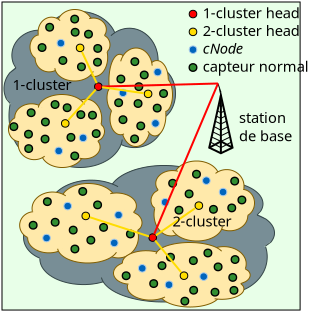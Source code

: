 <?xml version="1.0" encoding="UTF-8"?>
<dia:diagram xmlns:dia="http://www.lysator.liu.se/~alla/dia/">
  <dia:layer name="Background" visible="true" active="true">
    <dia:object type="Geometric - Perfect Square" version="1" id="O0">
      <dia:attribute name="obj_pos">
        <dia:point val="5.391,1.1"/>
      </dia:attribute>
      <dia:attribute name="obj_bb">
        <dia:rectangle val="5.366,1.075;20.321,16.527"/>
      </dia:attribute>
      <dia:attribute name="meta">
        <dia:composite type="dict"/>
      </dia:attribute>
      <dia:attribute name="elem_corner">
        <dia:point val="5.391,1.1"/>
      </dia:attribute>
      <dia:attribute name="elem_width">
        <dia:real val="14.905"/>
      </dia:attribute>
      <dia:attribute name="elem_height">
        <dia:real val="15.402"/>
      </dia:attribute>
      <dia:attribute name="line_width">
        <dia:real val="0.05"/>
      </dia:attribute>
      <dia:attribute name="line_colour">
        <dia:color val="#000000"/>
      </dia:attribute>
      <dia:attribute name="fill_colour">
        <dia:color val="#e8ffe8"/>
      </dia:attribute>
      <dia:attribute name="show_background">
        <dia:boolean val="true"/>
      </dia:attribute>
      <dia:attribute name="line_style">
        <dia:enum val="0"/>
        <dia:real val="1"/>
      </dia:attribute>
      <dia:attribute name="flip_horizontal">
        <dia:boolean val="false"/>
      </dia:attribute>
      <dia:attribute name="flip_vertical">
        <dia:boolean val="false"/>
      </dia:attribute>
      <dia:attribute name="subscale">
        <dia:real val="1"/>
      </dia:attribute>
    </dia:object>
    <dia:object type="Cisco - Cloud Dark" version="1" id="O1">
      <dia:attribute name="obj_pos">
        <dia:point val="6.466,9.275"/>
      </dia:attribute>
      <dia:attribute name="obj_bb">
        <dia:rectangle val="6.465,9.274;19.017,16.101"/>
      </dia:attribute>
      <dia:attribute name="meta">
        <dia:composite type="dict"/>
      </dia:attribute>
      <dia:attribute name="elem_corner">
        <dia:point val="6.466,9.275"/>
      </dia:attribute>
      <dia:attribute name="elem_width">
        <dia:real val="12.55"/>
      </dia:attribute>
      <dia:attribute name="elem_height">
        <dia:real val="6.825"/>
      </dia:attribute>
      <dia:attribute name="line_width">
        <dia:real val="0.15"/>
      </dia:attribute>
      <dia:attribute name="line_colour">
        <dia:color val="#000000"/>
      </dia:attribute>
      <dia:attribute name="fill_colour">
        <dia:color val="#83a6b3"/>
      </dia:attribute>
      <dia:attribute name="show_background">
        <dia:boolean val="true"/>
      </dia:attribute>
      <dia:attribute name="line_style">
        <dia:enum val="0"/>
        <dia:real val="1"/>
      </dia:attribute>
      <dia:attribute name="flip_horizontal">
        <dia:boolean val="false"/>
      </dia:attribute>
      <dia:attribute name="flip_vertical">
        <dia:boolean val="false"/>
      </dia:attribute>
      <dia:attribute name="subscale">
        <dia:real val="1"/>
      </dia:attribute>
    </dia:object>
    <dia:object type="Network - Antenna" version="1" id="O2">
      <dia:attribute name="obj_pos">
        <dia:point val="15.754,5.175"/>
      </dia:attribute>
      <dia:attribute name="obj_bb">
        <dia:rectangle val="15.387,5.167;17.284,9.256"/>
      </dia:attribute>
      <dia:attribute name="meta">
        <dia:composite type="dict"/>
      </dia:attribute>
      <dia:attribute name="elem_corner">
        <dia:point val="15.754,5.175"/>
      </dia:attribute>
      <dia:attribute name="elem_width">
        <dia:real val="1.162"/>
      </dia:attribute>
      <dia:attribute name="elem_height">
        <dia:real val="3.487"/>
      </dia:attribute>
      <dia:attribute name="line_width">
        <dia:real val="0.05"/>
      </dia:attribute>
      <dia:attribute name="line_colour">
        <dia:color val="#000000"/>
      </dia:attribute>
      <dia:attribute name="fill_colour">
        <dia:color val="#e8ffe8"/>
      </dia:attribute>
      <dia:attribute name="show_background">
        <dia:boolean val="true"/>
      </dia:attribute>
      <dia:attribute name="line_style">
        <dia:enum val="0"/>
        <dia:real val="1"/>
      </dia:attribute>
      <dia:attribute name="padding">
        <dia:real val="0.1"/>
      </dia:attribute>
      <dia:attribute name="text">
        <dia:composite type="text">
          <dia:attribute name="string">
            <dia:string>##</dia:string>
          </dia:attribute>
          <dia:attribute name="font">
            <dia:font family="sans" style="0" name="Helvetica"/>
          </dia:attribute>
          <dia:attribute name="height">
            <dia:real val="0.4"/>
          </dia:attribute>
          <dia:attribute name="pos">
            <dia:point val="16.335,9.079"/>
          </dia:attribute>
          <dia:attribute name="color">
            <dia:color val="#000000"/>
          </dia:attribute>
          <dia:attribute name="alignment">
            <dia:enum val="1"/>
          </dia:attribute>
        </dia:composite>
      </dia:attribute>
      <dia:attribute name="flip_horizontal">
        <dia:boolean val="false"/>
      </dia:attribute>
      <dia:attribute name="flip_vertical">
        <dia:boolean val="false"/>
      </dia:attribute>
      <dia:attribute name="subscale">
        <dia:real val="1"/>
      </dia:attribute>
    </dia:object>
    <dia:object type="Cisco - Cloud Gold" version="1" id="O3">
      <dia:attribute name="obj_pos">
        <dia:point val="6.275,10.175"/>
      </dia:attribute>
      <dia:attribute name="obj_bb">
        <dia:rectangle val="6.275,10.175;12.391,14.15"/>
      </dia:attribute>
      <dia:attribute name="meta">
        <dia:composite type="dict"/>
      </dia:attribute>
      <dia:attribute name="elem_corner">
        <dia:point val="6.275,10.175"/>
      </dia:attribute>
      <dia:attribute name="elem_width">
        <dia:real val="6.116"/>
      </dia:attribute>
      <dia:attribute name="elem_height">
        <dia:real val="3.975"/>
      </dia:attribute>
      <dia:attribute name="line_width">
        <dia:real val="0.05"/>
      </dia:attribute>
      <dia:attribute name="line_colour">
        <dia:color val="#000000"/>
      </dia:attribute>
      <dia:attribute name="fill_colour">
        <dia:color val="#ffe9aa"/>
      </dia:attribute>
      <dia:attribute name="show_background">
        <dia:boolean val="true"/>
      </dia:attribute>
      <dia:attribute name="line_style">
        <dia:enum val="0"/>
        <dia:real val="1"/>
      </dia:attribute>
      <dia:attribute name="flip_horizontal">
        <dia:boolean val="false"/>
      </dia:attribute>
      <dia:attribute name="flip_vertical">
        <dia:boolean val="false"/>
      </dia:attribute>
      <dia:attribute name="subscale">
        <dia:real val="1"/>
      </dia:attribute>
    </dia:object>
    <dia:object type="Cisco - Cloud Gold" version="1" id="O4">
      <dia:attribute name="obj_pos">
        <dia:point val="10.966,13.125"/>
      </dia:attribute>
      <dia:attribute name="obj_bb">
        <dia:rectangle val="10.966,13.125;17.8,16.35"/>
      </dia:attribute>
      <dia:attribute name="meta">
        <dia:composite type="dict"/>
      </dia:attribute>
      <dia:attribute name="elem_corner">
        <dia:point val="10.966,13.125"/>
      </dia:attribute>
      <dia:attribute name="elem_width">
        <dia:real val="6.834"/>
      </dia:attribute>
      <dia:attribute name="elem_height">
        <dia:real val="3.225"/>
      </dia:attribute>
      <dia:attribute name="line_width">
        <dia:real val="0.05"/>
      </dia:attribute>
      <dia:attribute name="line_colour">
        <dia:color val="#000000"/>
      </dia:attribute>
      <dia:attribute name="fill_colour">
        <dia:color val="#ffe9aa"/>
      </dia:attribute>
      <dia:attribute name="show_background">
        <dia:boolean val="true"/>
      </dia:attribute>
      <dia:attribute name="line_style">
        <dia:enum val="0"/>
        <dia:real val="1"/>
      </dia:attribute>
      <dia:attribute name="flip_horizontal">
        <dia:boolean val="false"/>
      </dia:attribute>
      <dia:attribute name="flip_vertical">
        <dia:boolean val="true"/>
      </dia:attribute>
      <dia:attribute name="subscale">
        <dia:real val="1"/>
      </dia:attribute>
    </dia:object>
    <dia:object type="Cisco - Cloud Gold" version="1" id="O5">
      <dia:attribute name="obj_pos">
        <dia:point val="12.841,9.05"/>
      </dia:attribute>
      <dia:attribute name="obj_bb">
        <dia:rectangle val="12.841,9.05;18.016,13.05"/>
      </dia:attribute>
      <dia:attribute name="meta">
        <dia:composite type="dict"/>
      </dia:attribute>
      <dia:attribute name="elem_corner">
        <dia:point val="12.841,9.05"/>
      </dia:attribute>
      <dia:attribute name="elem_width">
        <dia:real val="5.175"/>
      </dia:attribute>
      <dia:attribute name="elem_height">
        <dia:real val="4"/>
      </dia:attribute>
      <dia:attribute name="line_width">
        <dia:real val="0.05"/>
      </dia:attribute>
      <dia:attribute name="line_colour">
        <dia:color val="#000000"/>
      </dia:attribute>
      <dia:attribute name="fill_colour">
        <dia:color val="#ffe9aa"/>
      </dia:attribute>
      <dia:attribute name="show_background">
        <dia:boolean val="true"/>
      </dia:attribute>
      <dia:attribute name="line_style">
        <dia:enum val="0"/>
        <dia:real val="1"/>
      </dia:attribute>
      <dia:attribute name="flip_horizontal">
        <dia:boolean val="true"/>
      </dia:attribute>
      <dia:attribute name="flip_vertical">
        <dia:boolean val="false"/>
      </dia:attribute>
      <dia:attribute name="subscale">
        <dia:real val="1"/>
      </dia:attribute>
    </dia:object>
    <dia:object type="Geometric - Perfect Circle" version="1" id="O6">
      <dia:attribute name="obj_pos">
        <dia:point val="8.855,1.743"/>
      </dia:attribute>
      <dia:attribute name="obj_bb">
        <dia:rectangle val="8.83,1.718;9.259,2.148"/>
      </dia:attribute>
      <dia:attribute name="meta">
        <dia:composite type="dict"/>
      </dia:attribute>
      <dia:attribute name="elem_corner">
        <dia:point val="8.855,1.743"/>
      </dia:attribute>
      <dia:attribute name="elem_width">
        <dia:real val="0.379"/>
      </dia:attribute>
      <dia:attribute name="elem_height">
        <dia:real val="0.379"/>
      </dia:attribute>
      <dia:attribute name="line_width">
        <dia:real val="0.05"/>
      </dia:attribute>
      <dia:attribute name="line_colour">
        <dia:color val="#000000"/>
      </dia:attribute>
      <dia:attribute name="fill_colour">
        <dia:color val="#d4d4d4"/>
      </dia:attribute>
      <dia:attribute name="show_background">
        <dia:boolean val="true"/>
      </dia:attribute>
      <dia:attribute name="line_style">
        <dia:enum val="0"/>
        <dia:real val="1"/>
      </dia:attribute>
      <dia:attribute name="flip_horizontal">
        <dia:boolean val="false"/>
      </dia:attribute>
      <dia:attribute name="flip_vertical">
        <dia:boolean val="false"/>
      </dia:attribute>
      <dia:attribute name="subscale">
        <dia:real val="1"/>
      </dia:attribute>
    </dia:object>
    <dia:object type="Standard - Text" version="1" id="O7">
      <dia:attribute name="obj_pos">
        <dia:point val="12.844,8.801"/>
      </dia:attribute>
      <dia:attribute name="obj_bb">
        <dia:rectangle val="12.844,8.504;12.844,8.879"/>
      </dia:attribute>
      <dia:attribute name="text">
        <dia:composite type="text">
          <dia:attribute name="string">
            <dia:string>##</dia:string>
          </dia:attribute>
          <dia:attribute name="font">
            <dia:font family="sans" style="0" name="Helvetica"/>
          </dia:attribute>
          <dia:attribute name="height">
            <dia:real val="0.4"/>
          </dia:attribute>
          <dia:attribute name="pos">
            <dia:point val="12.844,8.801"/>
          </dia:attribute>
          <dia:attribute name="color">
            <dia:color val="#ff0000"/>
          </dia:attribute>
          <dia:attribute name="alignment">
            <dia:enum val="0"/>
          </dia:attribute>
        </dia:composite>
      </dia:attribute>
      <dia:attribute name="valign">
        <dia:enum val="3"/>
      </dia:attribute>
    </dia:object>
    <dia:object type="Standard - Text" version="1" id="O8">
      <dia:attribute name="obj_pos">
        <dia:point val="12.844,8.801"/>
      </dia:attribute>
      <dia:attribute name="obj_bb">
        <dia:rectangle val="12.844,8.504;12.844,8.879"/>
      </dia:attribute>
      <dia:attribute name="text">
        <dia:composite type="text">
          <dia:attribute name="string">
            <dia:string>##</dia:string>
          </dia:attribute>
          <dia:attribute name="font">
            <dia:font family="sans" style="0" name="Helvetica"/>
          </dia:attribute>
          <dia:attribute name="height">
            <dia:real val="0.4"/>
          </dia:attribute>
          <dia:attribute name="pos">
            <dia:point val="12.844,8.801"/>
          </dia:attribute>
          <dia:attribute name="color">
            <dia:color val="#ff0000"/>
          </dia:attribute>
          <dia:attribute name="alignment">
            <dia:enum val="0"/>
          </dia:attribute>
        </dia:composite>
      </dia:attribute>
      <dia:attribute name="valign">
        <dia:enum val="3"/>
      </dia:attribute>
    </dia:object>
    <dia:object type="Cisco - Cloud Dark" version="1" id="O9">
      <dia:attribute name="obj_pos">
        <dia:point val="5.491,1.575"/>
      </dia:attribute>
      <dia:attribute name="obj_bb">
        <dia:rectangle val="5.49,1.574;14.067,9.376"/>
      </dia:attribute>
      <dia:attribute name="meta">
        <dia:composite type="dict"/>
      </dia:attribute>
      <dia:attribute name="elem_corner">
        <dia:point val="5.491,1.575"/>
      </dia:attribute>
      <dia:attribute name="elem_width">
        <dia:real val="8.575"/>
      </dia:attribute>
      <dia:attribute name="elem_height">
        <dia:real val="7.8"/>
      </dia:attribute>
      <dia:attribute name="line_width">
        <dia:real val="0.15"/>
      </dia:attribute>
      <dia:attribute name="line_colour">
        <dia:color val="#0000ff"/>
      </dia:attribute>
      <dia:attribute name="fill_colour">
        <dia:color val="#83a6b3"/>
      </dia:attribute>
      <dia:attribute name="show_background">
        <dia:boolean val="true"/>
      </dia:attribute>
      <dia:attribute name="line_style">
        <dia:enum val="0"/>
        <dia:real val="1"/>
      </dia:attribute>
      <dia:attribute name="flip_horizontal">
        <dia:boolean val="true"/>
      </dia:attribute>
      <dia:attribute name="flip_vertical">
        <dia:boolean val="false"/>
      </dia:attribute>
      <dia:attribute name="subscale">
        <dia:real val="1"/>
      </dia:attribute>
    </dia:object>
    <dia:object type="Cisco - Cloud Gold" version="1" id="O10">
      <dia:attribute name="obj_pos">
        <dia:point val="6.791,1.475"/>
      </dia:attribute>
      <dia:attribute name="obj_bb">
        <dia:rectangle val="6.79,1.474;10.792,5.051"/>
      </dia:attribute>
      <dia:attribute name="meta">
        <dia:composite type="dict"/>
      </dia:attribute>
      <dia:attribute name="elem_corner">
        <dia:point val="6.791,1.475"/>
      </dia:attribute>
      <dia:attribute name="elem_width">
        <dia:real val="4"/>
      </dia:attribute>
      <dia:attribute name="elem_height">
        <dia:real val="3.575"/>
      </dia:attribute>
      <dia:attribute name="line_width">
        <dia:real val="0.15"/>
      </dia:attribute>
      <dia:attribute name="line_colour">
        <dia:color val="#0000ff"/>
      </dia:attribute>
      <dia:attribute name="fill_colour">
        <dia:color val="#ffe9aa"/>
      </dia:attribute>
      <dia:attribute name="show_background">
        <dia:boolean val="true"/>
      </dia:attribute>
      <dia:attribute name="line_style">
        <dia:enum val="0"/>
        <dia:real val="1"/>
      </dia:attribute>
      <dia:attribute name="flip_horizontal">
        <dia:boolean val="false"/>
      </dia:attribute>
      <dia:attribute name="flip_vertical">
        <dia:boolean val="false"/>
      </dia:attribute>
      <dia:attribute name="subscale">
        <dia:real val="1"/>
      </dia:attribute>
    </dia:object>
    <dia:object type="Cisco - Cloud Gold" version="1" id="O11">
      <dia:attribute name="obj_pos">
        <dia:point val="5.716,5.725"/>
      </dia:attribute>
      <dia:attribute name="obj_bb">
        <dia:rectangle val="5.715,5.724;10.517,9.376"/>
      </dia:attribute>
      <dia:attribute name="meta">
        <dia:composite type="dict"/>
      </dia:attribute>
      <dia:attribute name="elem_corner">
        <dia:point val="5.716,5.725"/>
      </dia:attribute>
      <dia:attribute name="elem_width">
        <dia:real val="4.8"/>
      </dia:attribute>
      <dia:attribute name="elem_height">
        <dia:real val="3.65"/>
      </dia:attribute>
      <dia:attribute name="line_width">
        <dia:real val="0.15"/>
      </dia:attribute>
      <dia:attribute name="line_colour">
        <dia:color val="#0000ff"/>
      </dia:attribute>
      <dia:attribute name="fill_colour">
        <dia:color val="#ffe9aa"/>
      </dia:attribute>
      <dia:attribute name="show_background">
        <dia:boolean val="true"/>
      </dia:attribute>
      <dia:attribute name="line_style">
        <dia:enum val="0"/>
        <dia:real val="1"/>
      </dia:attribute>
      <dia:attribute name="flip_horizontal">
        <dia:boolean val="false"/>
      </dia:attribute>
      <dia:attribute name="flip_vertical">
        <dia:boolean val="true"/>
      </dia:attribute>
      <dia:attribute name="subscale">
        <dia:real val="1"/>
      </dia:attribute>
    </dia:object>
    <dia:object type="Cisco - Cloud Gold" version="1" id="O12">
      <dia:attribute name="obj_pos">
        <dia:point val="10.641,3.4"/>
      </dia:attribute>
      <dia:attribute name="obj_bb">
        <dia:rectangle val="10.64,3.399;13.917,8.326"/>
      </dia:attribute>
      <dia:attribute name="meta">
        <dia:composite type="dict"/>
      </dia:attribute>
      <dia:attribute name="elem_corner">
        <dia:point val="10.641,3.4"/>
      </dia:attribute>
      <dia:attribute name="elem_width">
        <dia:real val="3.275"/>
      </dia:attribute>
      <dia:attribute name="elem_height">
        <dia:real val="4.925"/>
      </dia:attribute>
      <dia:attribute name="line_width">
        <dia:real val="0.15"/>
      </dia:attribute>
      <dia:attribute name="line_colour">
        <dia:color val="#0000ff"/>
      </dia:attribute>
      <dia:attribute name="fill_colour">
        <dia:color val="#ffe9aa"/>
      </dia:attribute>
      <dia:attribute name="show_background">
        <dia:boolean val="true"/>
      </dia:attribute>
      <dia:attribute name="line_style">
        <dia:enum val="0"/>
        <dia:real val="1"/>
      </dia:attribute>
      <dia:attribute name="flip_horizontal">
        <dia:boolean val="true"/>
      </dia:attribute>
      <dia:attribute name="flip_vertical">
        <dia:boolean val="true"/>
      </dia:attribute>
      <dia:attribute name="subscale">
        <dia:real val="1"/>
      </dia:attribute>
    </dia:object>
    <dia:object type="Geometric - Perfect Circle" version="1" id="O13">
      <dia:attribute name="obj_pos">
        <dia:point val="9.106,3.205"/>
      </dia:attribute>
      <dia:attribute name="obj_bb">
        <dia:rectangle val="9.081,3.18;9.51,3.609"/>
      </dia:attribute>
      <dia:attribute name="meta">
        <dia:composite type="dict"/>
      </dia:attribute>
      <dia:attribute name="elem_corner">
        <dia:point val="9.106,3.205"/>
      </dia:attribute>
      <dia:attribute name="elem_width">
        <dia:real val="0.379"/>
      </dia:attribute>
      <dia:attribute name="elem_height">
        <dia:real val="0.379"/>
      </dia:attribute>
      <dia:attribute name="line_width">
        <dia:real val="0.05"/>
      </dia:attribute>
      <dia:attribute name="line_colour">
        <dia:color val="#000000"/>
      </dia:attribute>
      <dia:attribute name="fill_colour">
        <dia:color val="#ffdd00"/>
      </dia:attribute>
      <dia:attribute name="show_background">
        <dia:boolean val="true"/>
      </dia:attribute>
      <dia:attribute name="line_style">
        <dia:enum val="0"/>
        <dia:real val="1"/>
      </dia:attribute>
      <dia:attribute name="flip_horizontal">
        <dia:boolean val="false"/>
      </dia:attribute>
      <dia:attribute name="flip_vertical">
        <dia:boolean val="false"/>
      </dia:attribute>
      <dia:attribute name="subscale">
        <dia:real val="1"/>
      </dia:attribute>
    </dia:object>
    <dia:object type="Geometric - Perfect Circle" version="1" id="O14">
      <dia:attribute name="obj_pos">
        <dia:point val="12.506,5.505"/>
      </dia:attribute>
      <dia:attribute name="obj_bb">
        <dia:rectangle val="12.481,5.48;12.91,5.909"/>
      </dia:attribute>
      <dia:attribute name="meta">
        <dia:composite type="dict"/>
      </dia:attribute>
      <dia:attribute name="elem_corner">
        <dia:point val="12.506,5.505"/>
      </dia:attribute>
      <dia:attribute name="elem_width">
        <dia:real val="0.379"/>
      </dia:attribute>
      <dia:attribute name="elem_height">
        <dia:real val="0.379"/>
      </dia:attribute>
      <dia:attribute name="line_width">
        <dia:real val="0.05"/>
      </dia:attribute>
      <dia:attribute name="line_colour">
        <dia:color val="#000000"/>
      </dia:attribute>
      <dia:attribute name="fill_colour">
        <dia:color val="#ffdd00"/>
      </dia:attribute>
      <dia:attribute name="show_background">
        <dia:boolean val="true"/>
      </dia:attribute>
      <dia:attribute name="line_style">
        <dia:enum val="0"/>
        <dia:real val="1"/>
      </dia:attribute>
      <dia:attribute name="flip_horizontal">
        <dia:boolean val="false"/>
      </dia:attribute>
      <dia:attribute name="flip_vertical">
        <dia:boolean val="false"/>
      </dia:attribute>
      <dia:attribute name="subscale">
        <dia:real val="1"/>
      </dia:attribute>
    </dia:object>
    <dia:object type="Geometric - Perfect Circle" version="1" id="O15">
      <dia:attribute name="obj_pos">
        <dia:point val="8.364,6.982"/>
      </dia:attribute>
      <dia:attribute name="obj_bb">
        <dia:rectangle val="8.339,6.957;8.768,7.387"/>
      </dia:attribute>
      <dia:attribute name="meta">
        <dia:composite type="dict"/>
      </dia:attribute>
      <dia:attribute name="elem_corner">
        <dia:point val="8.364,6.982"/>
      </dia:attribute>
      <dia:attribute name="elem_width">
        <dia:real val="0.379"/>
      </dia:attribute>
      <dia:attribute name="elem_height">
        <dia:real val="0.379"/>
      </dia:attribute>
      <dia:attribute name="line_width">
        <dia:real val="0.05"/>
      </dia:attribute>
      <dia:attribute name="line_colour">
        <dia:color val="#000000"/>
      </dia:attribute>
      <dia:attribute name="fill_colour">
        <dia:color val="#ffdd00"/>
      </dia:attribute>
      <dia:attribute name="show_background">
        <dia:boolean val="true"/>
      </dia:attribute>
      <dia:attribute name="line_style">
        <dia:enum val="0"/>
        <dia:real val="1"/>
      </dia:attribute>
      <dia:attribute name="flip_horizontal">
        <dia:boolean val="false"/>
      </dia:attribute>
      <dia:attribute name="flip_vertical">
        <dia:boolean val="false"/>
      </dia:attribute>
      <dia:attribute name="subscale">
        <dia:real val="1"/>
      </dia:attribute>
    </dia:object>
    <dia:object type="Geometric - Perfect Circle" version="1" id="O16">
      <dia:attribute name="obj_pos">
        <dia:point val="15.044,11.092"/>
      </dia:attribute>
      <dia:attribute name="obj_bb">
        <dia:rectangle val="15.019,11.068;15.448,11.497"/>
      </dia:attribute>
      <dia:attribute name="meta">
        <dia:composite type="dict"/>
      </dia:attribute>
      <dia:attribute name="elem_corner">
        <dia:point val="15.044,11.092"/>
      </dia:attribute>
      <dia:attribute name="elem_width">
        <dia:real val="0.379"/>
      </dia:attribute>
      <dia:attribute name="elem_height">
        <dia:real val="0.379"/>
      </dia:attribute>
      <dia:attribute name="line_width">
        <dia:real val="0.05"/>
      </dia:attribute>
      <dia:attribute name="line_colour">
        <dia:color val="#000000"/>
      </dia:attribute>
      <dia:attribute name="fill_colour">
        <dia:color val="#ffdd00"/>
      </dia:attribute>
      <dia:attribute name="show_background">
        <dia:boolean val="true"/>
      </dia:attribute>
      <dia:attribute name="line_style">
        <dia:enum val="0"/>
        <dia:real val="1"/>
      </dia:attribute>
      <dia:attribute name="flip_horizontal">
        <dia:boolean val="false"/>
      </dia:attribute>
      <dia:attribute name="flip_vertical">
        <dia:boolean val="false"/>
      </dia:attribute>
      <dia:attribute name="subscale">
        <dia:real val="1"/>
      </dia:attribute>
    </dia:object>
    <dia:object type="Geometric - Perfect Circle" version="1" id="O17">
      <dia:attribute name="obj_pos">
        <dia:point val="9.389,11.607"/>
      </dia:attribute>
      <dia:attribute name="obj_bb">
        <dia:rectangle val="9.364,11.582;9.793,12.012"/>
      </dia:attribute>
      <dia:attribute name="meta">
        <dia:composite type="dict"/>
      </dia:attribute>
      <dia:attribute name="elem_corner">
        <dia:point val="9.389,11.607"/>
      </dia:attribute>
      <dia:attribute name="elem_width">
        <dia:real val="0.379"/>
      </dia:attribute>
      <dia:attribute name="elem_height">
        <dia:real val="0.379"/>
      </dia:attribute>
      <dia:attribute name="line_width">
        <dia:real val="0.05"/>
      </dia:attribute>
      <dia:attribute name="line_colour">
        <dia:color val="#000000"/>
      </dia:attribute>
      <dia:attribute name="fill_colour">
        <dia:color val="#ffdd00"/>
      </dia:attribute>
      <dia:attribute name="show_background">
        <dia:boolean val="true"/>
      </dia:attribute>
      <dia:attribute name="line_style">
        <dia:enum val="0"/>
        <dia:real val="1"/>
      </dia:attribute>
      <dia:attribute name="flip_horizontal">
        <dia:boolean val="false"/>
      </dia:attribute>
      <dia:attribute name="flip_vertical">
        <dia:boolean val="false"/>
      </dia:attribute>
      <dia:attribute name="subscale">
        <dia:real val="1"/>
      </dia:attribute>
    </dia:object>
    <dia:object type="Geometric - Perfect Circle" version="1" id="O18">
      <dia:attribute name="obj_pos">
        <dia:point val="14.301,14.595"/>
      </dia:attribute>
      <dia:attribute name="obj_bb">
        <dia:rectangle val="14.276,14.57;14.705,14.999"/>
      </dia:attribute>
      <dia:attribute name="meta">
        <dia:composite type="dict"/>
      </dia:attribute>
      <dia:attribute name="elem_corner">
        <dia:point val="14.301,14.595"/>
      </dia:attribute>
      <dia:attribute name="elem_width">
        <dia:real val="0.379"/>
      </dia:attribute>
      <dia:attribute name="elem_height">
        <dia:real val="0.379"/>
      </dia:attribute>
      <dia:attribute name="line_width">
        <dia:real val="0.05"/>
      </dia:attribute>
      <dia:attribute name="line_colour">
        <dia:color val="#000000"/>
      </dia:attribute>
      <dia:attribute name="fill_colour">
        <dia:color val="#ffdd00"/>
      </dia:attribute>
      <dia:attribute name="show_background">
        <dia:boolean val="true"/>
      </dia:attribute>
      <dia:attribute name="line_style">
        <dia:enum val="0"/>
        <dia:real val="1"/>
      </dia:attribute>
      <dia:attribute name="flip_horizontal">
        <dia:boolean val="false"/>
      </dia:attribute>
      <dia:attribute name="flip_vertical">
        <dia:boolean val="false"/>
      </dia:attribute>
      <dia:attribute name="subscale">
        <dia:real val="1"/>
      </dia:attribute>
    </dia:object>
    <dia:object type="Geometric - Perfect Circle" version="1" id="O19">
      <dia:attribute name="obj_pos">
        <dia:point val="10.019,5.143"/>
      </dia:attribute>
      <dia:attribute name="obj_bb">
        <dia:rectangle val="10.019,5.143;10.398,5.522"/>
      </dia:attribute>
      <dia:attribute name="meta">
        <dia:composite type="dict"/>
      </dia:attribute>
      <dia:attribute name="elem_corner">
        <dia:point val="10.019,5.143"/>
      </dia:attribute>
      <dia:attribute name="elem_width">
        <dia:real val="0.379"/>
      </dia:attribute>
      <dia:attribute name="elem_height">
        <dia:real val="0.379"/>
      </dia:attribute>
      <dia:attribute name="line_width">
        <dia:real val="1.175e-38"/>
      </dia:attribute>
      <dia:attribute name="line_colour">
        <dia:color val="#000000"/>
      </dia:attribute>
      <dia:attribute name="fill_colour">
        <dia:color val="#ff0000"/>
      </dia:attribute>
      <dia:attribute name="show_background">
        <dia:boolean val="true"/>
      </dia:attribute>
      <dia:attribute name="line_style">
        <dia:enum val="0"/>
        <dia:real val="1"/>
      </dia:attribute>
      <dia:attribute name="flip_horizontal">
        <dia:boolean val="false"/>
      </dia:attribute>
      <dia:attribute name="flip_vertical">
        <dia:boolean val="false"/>
      </dia:attribute>
      <dia:attribute name="subscale">
        <dia:real val="1"/>
      </dia:attribute>
    </dia:object>
    <dia:object type="Geometric - Perfect Circle" version="1" id="O20">
      <dia:attribute name="obj_pos">
        <dia:point val="12.736,12.69"/>
      </dia:attribute>
      <dia:attribute name="obj_bb">
        <dia:rectangle val="12.736,12.69;13.115,13.069"/>
      </dia:attribute>
      <dia:attribute name="meta">
        <dia:composite type="dict"/>
      </dia:attribute>
      <dia:attribute name="elem_corner">
        <dia:point val="12.736,12.69"/>
      </dia:attribute>
      <dia:attribute name="elem_width">
        <dia:real val="0.379"/>
      </dia:attribute>
      <dia:attribute name="elem_height">
        <dia:real val="0.379"/>
      </dia:attribute>
      <dia:attribute name="line_width">
        <dia:real val="1.175e-38"/>
      </dia:attribute>
      <dia:attribute name="line_colour">
        <dia:color val="#000000"/>
      </dia:attribute>
      <dia:attribute name="fill_colour">
        <dia:color val="#ff0000"/>
      </dia:attribute>
      <dia:attribute name="show_background">
        <dia:boolean val="true"/>
      </dia:attribute>
      <dia:attribute name="line_style">
        <dia:enum val="0"/>
        <dia:real val="1"/>
      </dia:attribute>
      <dia:attribute name="flip_horizontal">
        <dia:boolean val="false"/>
      </dia:attribute>
      <dia:attribute name="flip_vertical">
        <dia:boolean val="false"/>
      </dia:attribute>
      <dia:attribute name="subscale">
        <dia:real val="1"/>
      </dia:attribute>
    </dia:object>
    <dia:object type="Standard - Text" version="1" id="O21">
      <dia:attribute name="obj_pos">
        <dia:point val="17.244,7.151"/>
      </dia:attribute>
      <dia:attribute name="obj_bb">
        <dia:rectangle val="17.244,6.494;19.494,8.251"/>
      </dia:attribute>
      <dia:attribute name="text">
        <dia:composite type="text">
          <dia:attribute name="string">
            <dia:string>#station
de base#</dia:string>
          </dia:attribute>
          <dia:attribute name="font">
            <dia:font family="Linux Biolinum O" style="0" name="Courier"/>
          </dia:attribute>
          <dia:attribute name="height">
            <dia:real val="0.917"/>
          </dia:attribute>
          <dia:attribute name="pos">
            <dia:point val="17.244,7.151"/>
          </dia:attribute>
          <dia:attribute name="color">
            <dia:color val="#000000"/>
          </dia:attribute>
          <dia:attribute name="alignment">
            <dia:enum val="0"/>
          </dia:attribute>
        </dia:composite>
      </dia:attribute>
      <dia:attribute name="valign">
        <dia:enum val="3"/>
      </dia:attribute>
    </dia:object>
    <dia:object type="Standard - Text" version="1" id="O22">
      <dia:attribute name="obj_pos">
        <dia:point val="5.919,5.501"/>
      </dia:attribute>
      <dia:attribute name="obj_bb">
        <dia:rectangle val="5.919,4.844;8.531,5.684"/>
      </dia:attribute>
      <dia:attribute name="text">
        <dia:composite type="text">
          <dia:attribute name="string">
            <dia:string>#1-cluster#</dia:string>
          </dia:attribute>
          <dia:attribute name="font">
            <dia:font family="Linux Biolinum O" style="0" name="Courier"/>
          </dia:attribute>
          <dia:attribute name="height">
            <dia:real val="0.917"/>
          </dia:attribute>
          <dia:attribute name="pos">
            <dia:point val="5.919,5.501"/>
          </dia:attribute>
          <dia:attribute name="color">
            <dia:color val="#000000"/>
          </dia:attribute>
          <dia:attribute name="alignment">
            <dia:enum val="0"/>
          </dia:attribute>
        </dia:composite>
      </dia:attribute>
      <dia:attribute name="valign">
        <dia:enum val="3"/>
      </dia:attribute>
    </dia:object>
    <dia:object type="Standard - Line" version="0" id="O23">
      <dia:attribute name="obj_pos">
        <dia:point val="9.387,3.589"/>
      </dia:attribute>
      <dia:attribute name="obj_bb">
        <dia:rectangle val="9.321,3.522;10.194,5.227"/>
      </dia:attribute>
      <dia:attribute name="conn_endpoints">
        <dia:point val="9.387,3.589"/>
        <dia:point val="10.128,5.161"/>
      </dia:attribute>
      <dia:attribute name="numcp">
        <dia:int val="1"/>
      </dia:attribute>
      <dia:attribute name="line_color">
        <dia:color val="#ffdd00"/>
      </dia:attribute>
      <dia:connections>
        <dia:connection handle="0" to="O13" connection="8"/>
        <dia:connection handle="1" to="O19" connection="8"/>
      </dia:connections>
    </dia:object>
    <dia:object type="Standard - Line" version="0" id="O24">
      <dia:attribute name="obj_pos">
        <dia:point val="8.696,7.013"/>
      </dia:attribute>
      <dia:attribute name="obj_bb">
        <dia:rectangle val="8.626,5.402;10.152,7.084"/>
      </dia:attribute>
      <dia:attribute name="conn_endpoints">
        <dia:point val="8.696,7.013"/>
        <dia:point val="10.082,5.473"/>
      </dia:attribute>
      <dia:attribute name="numcp">
        <dia:int val="1"/>
      </dia:attribute>
      <dia:attribute name="line_color">
        <dia:color val="#ffdd00"/>
      </dia:attribute>
      <dia:connections>
        <dia:connection handle="0" to="O15" connection="8"/>
        <dia:connection handle="1" to="O19" connection="8"/>
      </dia:connections>
    </dia:object>
    <dia:object type="Standard - Line" version="0" id="O25">
      <dia:attribute name="obj_pos">
        <dia:point val="15.057,11.404"/>
      </dia:attribute>
      <dia:attribute name="obj_bb">
        <dia:rectangle val="13.012,11.335;15.127,12.841"/>
      </dia:attribute>
      <dia:attribute name="conn_endpoints">
        <dia:point val="15.057,11.404"/>
        <dia:point val="13.082,12.772"/>
      </dia:attribute>
      <dia:attribute name="numcp">
        <dia:int val="1"/>
      </dia:attribute>
      <dia:attribute name="line_color">
        <dia:color val="#ffdd00"/>
      </dia:attribute>
      <dia:connections>
        <dia:connection handle="0" to="O16" connection="8"/>
        <dia:connection handle="1" to="O20" connection="8"/>
      </dia:connections>
    </dia:object>
    <dia:group>
      <dia:object type="Geometric - Perfect Circle" version="1" id="O26">
        <dia:attribute name="obj_pos">
          <dia:point val="7.584,2.172"/>
        </dia:attribute>
        <dia:attribute name="obj_bb">
          <dia:rectangle val="7.549,2.138;7.998,2.587"/>
        </dia:attribute>
        <dia:attribute name="meta">
          <dia:composite type="dict"/>
        </dia:attribute>
        <dia:attribute name="elem_corner">
          <dia:point val="7.584,2.172"/>
        </dia:attribute>
        <dia:attribute name="elem_width">
          <dia:real val="0.379"/>
        </dia:attribute>
        <dia:attribute name="elem_height">
          <dia:real val="0.379"/>
        </dia:attribute>
        <dia:attribute name="line_width">
          <dia:real val="0.07"/>
        </dia:attribute>
        <dia:attribute name="line_colour">
          <dia:color val="#000000"/>
        </dia:attribute>
        <dia:attribute name="fill_colour">
          <dia:color val="#318e31"/>
        </dia:attribute>
        <dia:attribute name="show_background">
          <dia:boolean val="true"/>
        </dia:attribute>
        <dia:attribute name="line_style">
          <dia:enum val="0"/>
          <dia:real val="1"/>
        </dia:attribute>
        <dia:attribute name="flip_horizontal">
          <dia:boolean val="false"/>
        </dia:attribute>
        <dia:attribute name="flip_vertical">
          <dia:boolean val="false"/>
        </dia:attribute>
        <dia:attribute name="subscale">
          <dia:real val="1"/>
        </dia:attribute>
      </dia:object>
      <dia:object type="Geometric - Perfect Circle" version="1" id="O27">
        <dia:attribute name="obj_pos">
          <dia:point val="9.526,2.52"/>
        </dia:attribute>
        <dia:attribute name="obj_bb">
          <dia:rectangle val="9.491,2.485;9.94,2.934"/>
        </dia:attribute>
        <dia:attribute name="meta">
          <dia:composite type="dict"/>
        </dia:attribute>
        <dia:attribute name="elem_corner">
          <dia:point val="9.526,2.52"/>
        </dia:attribute>
        <dia:attribute name="elem_width">
          <dia:real val="0.379"/>
        </dia:attribute>
        <dia:attribute name="elem_height">
          <dia:real val="0.379"/>
        </dia:attribute>
        <dia:attribute name="line_width">
          <dia:real val="0.07"/>
        </dia:attribute>
        <dia:attribute name="line_colour">
          <dia:color val="#000000"/>
        </dia:attribute>
        <dia:attribute name="fill_colour">
          <dia:color val="#318e31"/>
        </dia:attribute>
        <dia:attribute name="show_background">
          <dia:boolean val="true"/>
        </dia:attribute>
        <dia:attribute name="line_style">
          <dia:enum val="0"/>
          <dia:real val="1"/>
        </dia:attribute>
        <dia:attribute name="flip_horizontal">
          <dia:boolean val="false"/>
        </dia:attribute>
        <dia:attribute name="flip_vertical">
          <dia:boolean val="false"/>
        </dia:attribute>
        <dia:attribute name="subscale">
          <dia:real val="1"/>
        </dia:attribute>
      </dia:object>
      <dia:object type="Geometric - Perfect Circle" version="1" id="O28">
        <dia:attribute name="obj_pos">
          <dia:point val="8.836,1.765"/>
        </dia:attribute>
        <dia:attribute name="obj_bb">
          <dia:rectangle val="8.801,1.73;9.25,2.179"/>
        </dia:attribute>
        <dia:attribute name="meta">
          <dia:composite type="dict"/>
        </dia:attribute>
        <dia:attribute name="elem_corner">
          <dia:point val="8.836,1.765"/>
        </dia:attribute>
        <dia:attribute name="elem_width">
          <dia:real val="0.379"/>
        </dia:attribute>
        <dia:attribute name="elem_height">
          <dia:real val="0.379"/>
        </dia:attribute>
        <dia:attribute name="line_width">
          <dia:real val="0.07"/>
        </dia:attribute>
        <dia:attribute name="line_colour">
          <dia:color val="#000000"/>
        </dia:attribute>
        <dia:attribute name="fill_colour">
          <dia:color val="#318e31"/>
        </dia:attribute>
        <dia:attribute name="show_background">
          <dia:boolean val="true"/>
        </dia:attribute>
        <dia:attribute name="line_style">
          <dia:enum val="0"/>
          <dia:real val="1"/>
        </dia:attribute>
        <dia:attribute name="flip_horizontal">
          <dia:boolean val="false"/>
        </dia:attribute>
        <dia:attribute name="flip_vertical">
          <dia:boolean val="false"/>
        </dia:attribute>
        <dia:attribute name="subscale">
          <dia:real val="1"/>
        </dia:attribute>
      </dia:object>
      <dia:object type="Geometric - Perfect Circle" version="1" id="O29">
        <dia:attribute name="obj_pos">
          <dia:point val="7.204,3.188"/>
        </dia:attribute>
        <dia:attribute name="obj_bb">
          <dia:rectangle val="7.169,3.152;7.618,3.602"/>
        </dia:attribute>
        <dia:attribute name="meta">
          <dia:composite type="dict"/>
        </dia:attribute>
        <dia:attribute name="elem_corner">
          <dia:point val="7.204,3.188"/>
        </dia:attribute>
        <dia:attribute name="elem_width">
          <dia:real val="0.379"/>
        </dia:attribute>
        <dia:attribute name="elem_height">
          <dia:real val="0.379"/>
        </dia:attribute>
        <dia:attribute name="line_width">
          <dia:real val="0.07"/>
        </dia:attribute>
        <dia:attribute name="line_colour">
          <dia:color val="#000000"/>
        </dia:attribute>
        <dia:attribute name="fill_colour">
          <dia:color val="#318e31"/>
        </dia:attribute>
        <dia:attribute name="show_background">
          <dia:boolean val="true"/>
        </dia:attribute>
        <dia:attribute name="line_style">
          <dia:enum val="0"/>
          <dia:real val="1"/>
        </dia:attribute>
        <dia:attribute name="flip_horizontal">
          <dia:boolean val="false"/>
        </dia:attribute>
        <dia:attribute name="flip_vertical">
          <dia:boolean val="false"/>
        </dia:attribute>
        <dia:attribute name="subscale">
          <dia:real val="1"/>
        </dia:attribute>
      </dia:object>
      <dia:object type="Geometric - Perfect Circle" version="1" id="O30">
        <dia:attribute name="obj_pos">
          <dia:point val="8.246,3.835"/>
        </dia:attribute>
        <dia:attribute name="obj_bb">
          <dia:rectangle val="8.211,3.8;8.66,4.249"/>
        </dia:attribute>
        <dia:attribute name="meta">
          <dia:composite type="dict"/>
        </dia:attribute>
        <dia:attribute name="elem_corner">
          <dia:point val="8.246,3.835"/>
        </dia:attribute>
        <dia:attribute name="elem_width">
          <dia:real val="0.379"/>
        </dia:attribute>
        <dia:attribute name="elem_height">
          <dia:real val="0.379"/>
        </dia:attribute>
        <dia:attribute name="line_width">
          <dia:real val="0.07"/>
        </dia:attribute>
        <dia:attribute name="line_colour">
          <dia:color val="#000000"/>
        </dia:attribute>
        <dia:attribute name="fill_colour">
          <dia:color val="#318e31"/>
        </dia:attribute>
        <dia:attribute name="show_background">
          <dia:boolean val="true"/>
        </dia:attribute>
        <dia:attribute name="line_style">
          <dia:enum val="0"/>
          <dia:real val="1"/>
        </dia:attribute>
        <dia:attribute name="flip_horizontal">
          <dia:boolean val="false"/>
        </dia:attribute>
        <dia:attribute name="flip_vertical">
          <dia:boolean val="false"/>
        </dia:attribute>
        <dia:attribute name="subscale">
          <dia:real val="1"/>
        </dia:attribute>
      </dia:object>
      <dia:object type="Geometric - Perfect Circle" version="1" id="O31">
        <dia:attribute name="obj_pos">
          <dia:point val="9.989,3.232"/>
        </dia:attribute>
        <dia:attribute name="obj_bb">
          <dia:rectangle val="9.954,3.197;10.403,3.647"/>
        </dia:attribute>
        <dia:attribute name="meta">
          <dia:composite type="dict"/>
        </dia:attribute>
        <dia:attribute name="elem_corner">
          <dia:point val="9.989,3.232"/>
        </dia:attribute>
        <dia:attribute name="elem_width">
          <dia:real val="0.379"/>
        </dia:attribute>
        <dia:attribute name="elem_height">
          <dia:real val="0.379"/>
        </dia:attribute>
        <dia:attribute name="line_width">
          <dia:real val="0.07"/>
        </dia:attribute>
        <dia:attribute name="line_colour">
          <dia:color val="#000000"/>
        </dia:attribute>
        <dia:attribute name="fill_colour">
          <dia:color val="#318e31"/>
        </dia:attribute>
        <dia:attribute name="show_background">
          <dia:boolean val="true"/>
        </dia:attribute>
        <dia:attribute name="line_style">
          <dia:enum val="0"/>
          <dia:real val="1"/>
        </dia:attribute>
        <dia:attribute name="flip_horizontal">
          <dia:boolean val="false"/>
        </dia:attribute>
        <dia:attribute name="flip_vertical">
          <dia:boolean val="false"/>
        </dia:attribute>
        <dia:attribute name="subscale">
          <dia:real val="1"/>
        </dia:attribute>
      </dia:object>
      <dia:object type="Geometric - Perfect Circle" version="1" id="O32">
        <dia:attribute name="obj_pos">
          <dia:point val="9.174,4.152"/>
        </dia:attribute>
        <dia:attribute name="obj_bb">
          <dia:rectangle val="9.139,4.117;9.588,4.567"/>
        </dia:attribute>
        <dia:attribute name="meta">
          <dia:composite type="dict"/>
        </dia:attribute>
        <dia:attribute name="elem_corner">
          <dia:point val="9.174,4.152"/>
        </dia:attribute>
        <dia:attribute name="elem_width">
          <dia:real val="0.379"/>
        </dia:attribute>
        <dia:attribute name="elem_height">
          <dia:real val="0.379"/>
        </dia:attribute>
        <dia:attribute name="line_width">
          <dia:real val="0.07"/>
        </dia:attribute>
        <dia:attribute name="line_colour">
          <dia:color val="#000000"/>
        </dia:attribute>
        <dia:attribute name="fill_colour">
          <dia:color val="#318e31"/>
        </dia:attribute>
        <dia:attribute name="show_background">
          <dia:boolean val="true"/>
        </dia:attribute>
        <dia:attribute name="line_style">
          <dia:enum val="0"/>
          <dia:real val="1"/>
        </dia:attribute>
        <dia:attribute name="flip_horizontal">
          <dia:boolean val="false"/>
        </dia:attribute>
        <dia:attribute name="flip_vertical">
          <dia:boolean val="false"/>
        </dia:attribute>
        <dia:attribute name="subscale">
          <dia:real val="1"/>
        </dia:attribute>
      </dia:object>
      <dia:object type="Geometric - Perfect Circle" version="1" id="O33">
        <dia:attribute name="obj_pos">
          <dia:point val="8.859,2.422"/>
        </dia:attribute>
        <dia:attribute name="obj_bb">
          <dia:rectangle val="8.824,2.388;9.273,2.837"/>
        </dia:attribute>
        <dia:attribute name="meta">
          <dia:composite type="dict"/>
        </dia:attribute>
        <dia:attribute name="elem_corner">
          <dia:point val="8.859,2.422"/>
        </dia:attribute>
        <dia:attribute name="elem_width">
          <dia:real val="0.379"/>
        </dia:attribute>
        <dia:attribute name="elem_height">
          <dia:real val="0.379"/>
        </dia:attribute>
        <dia:attribute name="line_width">
          <dia:real val="0.07"/>
        </dia:attribute>
        <dia:attribute name="line_colour">
          <dia:color val="#000000"/>
        </dia:attribute>
        <dia:attribute name="fill_colour">
          <dia:color val="#318e31"/>
        </dia:attribute>
        <dia:attribute name="show_background">
          <dia:boolean val="true"/>
        </dia:attribute>
        <dia:attribute name="line_style">
          <dia:enum val="0"/>
          <dia:real val="1"/>
        </dia:attribute>
        <dia:attribute name="flip_horizontal">
          <dia:boolean val="false"/>
        </dia:attribute>
        <dia:attribute name="flip_vertical">
          <dia:boolean val="false"/>
        </dia:attribute>
        <dia:attribute name="subscale">
          <dia:real val="1"/>
        </dia:attribute>
      </dia:object>
      <dia:object type="Geometric - Perfect Circle" version="1" id="O34">
        <dia:attribute name="obj_pos">
          <dia:point val="9.976,3.92"/>
        </dia:attribute>
        <dia:attribute name="obj_bb">
          <dia:rectangle val="9.941,3.885;10.39,4.334"/>
        </dia:attribute>
        <dia:attribute name="meta">
          <dia:composite type="dict"/>
        </dia:attribute>
        <dia:attribute name="elem_corner">
          <dia:point val="9.976,3.92"/>
        </dia:attribute>
        <dia:attribute name="elem_width">
          <dia:real val="0.379"/>
        </dia:attribute>
        <dia:attribute name="elem_height">
          <dia:real val="0.379"/>
        </dia:attribute>
        <dia:attribute name="line_width">
          <dia:real val="0.07"/>
        </dia:attribute>
        <dia:attribute name="line_colour">
          <dia:color val="#000000"/>
        </dia:attribute>
        <dia:attribute name="fill_colour">
          <dia:color val="#318e31"/>
        </dia:attribute>
        <dia:attribute name="show_background">
          <dia:boolean val="true"/>
        </dia:attribute>
        <dia:attribute name="line_style">
          <dia:enum val="0"/>
          <dia:real val="1"/>
        </dia:attribute>
        <dia:attribute name="flip_horizontal">
          <dia:boolean val="false"/>
        </dia:attribute>
        <dia:attribute name="flip_vertical">
          <dia:boolean val="false"/>
        </dia:attribute>
        <dia:attribute name="subscale">
          <dia:real val="1"/>
        </dia:attribute>
      </dia:object>
      <dia:object type="Geometric - Perfect Circle" version="1" id="O35">
        <dia:attribute name="obj_pos">
          <dia:point val="11.844,3.893"/>
        </dia:attribute>
        <dia:attribute name="obj_bb">
          <dia:rectangle val="11.809,3.857;12.258,4.307"/>
        </dia:attribute>
        <dia:attribute name="meta">
          <dia:composite type="dict"/>
        </dia:attribute>
        <dia:attribute name="elem_corner">
          <dia:point val="11.844,3.893"/>
        </dia:attribute>
        <dia:attribute name="elem_width">
          <dia:real val="0.379"/>
        </dia:attribute>
        <dia:attribute name="elem_height">
          <dia:real val="0.379"/>
        </dia:attribute>
        <dia:attribute name="line_width">
          <dia:real val="0.07"/>
        </dia:attribute>
        <dia:attribute name="line_colour">
          <dia:color val="#000000"/>
        </dia:attribute>
        <dia:attribute name="fill_colour">
          <dia:color val="#318e31"/>
        </dia:attribute>
        <dia:attribute name="show_background">
          <dia:boolean val="true"/>
        </dia:attribute>
        <dia:attribute name="line_style">
          <dia:enum val="0"/>
          <dia:real val="1"/>
        </dia:attribute>
        <dia:attribute name="flip_horizontal">
          <dia:boolean val="false"/>
        </dia:attribute>
        <dia:attribute name="flip_vertical">
          <dia:boolean val="false"/>
        </dia:attribute>
        <dia:attribute name="subscale">
          <dia:real val="1"/>
        </dia:attribute>
      </dia:object>
      <dia:object type="Geometric - Perfect Circle" version="1" id="O36">
        <dia:attribute name="obj_pos">
          <dia:point val="13.279,5.487"/>
        </dia:attribute>
        <dia:attribute name="obj_bb">
          <dia:rectangle val="13.244,5.452;13.693,5.902"/>
        </dia:attribute>
        <dia:attribute name="meta">
          <dia:composite type="dict"/>
        </dia:attribute>
        <dia:attribute name="elem_corner">
          <dia:point val="13.279,5.487"/>
        </dia:attribute>
        <dia:attribute name="elem_width">
          <dia:real val="0.379"/>
        </dia:attribute>
        <dia:attribute name="elem_height">
          <dia:real val="0.379"/>
        </dia:attribute>
        <dia:attribute name="line_width">
          <dia:real val="0.07"/>
        </dia:attribute>
        <dia:attribute name="line_colour">
          <dia:color val="#000000"/>
        </dia:attribute>
        <dia:attribute name="fill_colour">
          <dia:color val="#318e31"/>
        </dia:attribute>
        <dia:attribute name="show_background">
          <dia:boolean val="true"/>
        </dia:attribute>
        <dia:attribute name="line_style">
          <dia:enum val="0"/>
          <dia:real val="1"/>
        </dia:attribute>
        <dia:attribute name="flip_horizontal">
          <dia:boolean val="false"/>
        </dia:attribute>
        <dia:attribute name="flip_vertical">
          <dia:boolean val="false"/>
        </dia:attribute>
        <dia:attribute name="subscale">
          <dia:real val="1"/>
        </dia:attribute>
      </dia:object>
      <dia:object type="Geometric - Perfect Circle" version="1" id="O37">
        <dia:attribute name="obj_pos">
          <dia:point val="11.146,4.76"/>
        </dia:attribute>
        <dia:attribute name="obj_bb">
          <dia:rectangle val="11.111,4.725;11.56,5.174"/>
        </dia:attribute>
        <dia:attribute name="meta">
          <dia:composite type="dict"/>
        </dia:attribute>
        <dia:attribute name="elem_corner">
          <dia:point val="11.146,4.76"/>
        </dia:attribute>
        <dia:attribute name="elem_width">
          <dia:real val="0.379"/>
        </dia:attribute>
        <dia:attribute name="elem_height">
          <dia:real val="0.379"/>
        </dia:attribute>
        <dia:attribute name="line_width">
          <dia:real val="0.07"/>
        </dia:attribute>
        <dia:attribute name="line_colour">
          <dia:color val="#000000"/>
        </dia:attribute>
        <dia:attribute name="fill_colour">
          <dia:color val="#318e31"/>
        </dia:attribute>
        <dia:attribute name="show_background">
          <dia:boolean val="true"/>
        </dia:attribute>
        <dia:attribute name="line_style">
          <dia:enum val="0"/>
          <dia:real val="1"/>
        </dia:attribute>
        <dia:attribute name="flip_horizontal">
          <dia:boolean val="false"/>
        </dia:attribute>
        <dia:attribute name="flip_vertical">
          <dia:boolean val="false"/>
        </dia:attribute>
        <dia:attribute name="subscale">
          <dia:real val="1"/>
        </dia:attribute>
      </dia:object>
      <dia:object type="Geometric - Perfect Circle" version="1" id="O38">
        <dia:attribute name="obj_pos">
          <dia:point val="12.314,4.558"/>
        </dia:attribute>
        <dia:attribute name="obj_bb">
          <dia:rectangle val="12.279,4.522;12.728,4.972"/>
        </dia:attribute>
        <dia:attribute name="meta">
          <dia:composite type="dict"/>
        </dia:attribute>
        <dia:attribute name="elem_corner">
          <dia:point val="12.314,4.558"/>
        </dia:attribute>
        <dia:attribute name="elem_width">
          <dia:real val="0.379"/>
        </dia:attribute>
        <dia:attribute name="elem_height">
          <dia:real val="0.379"/>
        </dia:attribute>
        <dia:attribute name="line_width">
          <dia:real val="0.07"/>
        </dia:attribute>
        <dia:attribute name="line_colour">
          <dia:color val="#000000"/>
        </dia:attribute>
        <dia:attribute name="fill_colour">
          <dia:color val="#318e31"/>
        </dia:attribute>
        <dia:attribute name="show_background">
          <dia:boolean val="true"/>
        </dia:attribute>
        <dia:attribute name="line_style">
          <dia:enum val="0"/>
          <dia:real val="1"/>
        </dia:attribute>
        <dia:attribute name="flip_horizontal">
          <dia:boolean val="false"/>
        </dia:attribute>
        <dia:attribute name="flip_vertical">
          <dia:boolean val="false"/>
        </dia:attribute>
        <dia:attribute name="subscale">
          <dia:real val="1"/>
        </dia:attribute>
      </dia:object>
      <dia:object type="Geometric - Perfect Circle" version="1" id="O39">
        <dia:attribute name="obj_pos">
          <dia:point val="11.034,5.947"/>
        </dia:attribute>
        <dia:attribute name="obj_bb">
          <dia:rectangle val="10.999,5.912;11.448,6.362"/>
        </dia:attribute>
        <dia:attribute name="meta">
          <dia:composite type="dict"/>
        </dia:attribute>
        <dia:attribute name="elem_corner">
          <dia:point val="11.034,5.947"/>
        </dia:attribute>
        <dia:attribute name="elem_width">
          <dia:real val="0.379"/>
        </dia:attribute>
        <dia:attribute name="elem_height">
          <dia:real val="0.379"/>
        </dia:attribute>
        <dia:attribute name="line_width">
          <dia:real val="0.07"/>
        </dia:attribute>
        <dia:attribute name="line_colour">
          <dia:color val="#000000"/>
        </dia:attribute>
        <dia:attribute name="fill_colour">
          <dia:color val="#318e31"/>
        </dia:attribute>
        <dia:attribute name="show_background">
          <dia:boolean val="true"/>
        </dia:attribute>
        <dia:attribute name="line_style">
          <dia:enum val="0"/>
          <dia:real val="1"/>
        </dia:attribute>
        <dia:attribute name="flip_horizontal">
          <dia:boolean val="false"/>
        </dia:attribute>
        <dia:attribute name="flip_vertical">
          <dia:boolean val="false"/>
        </dia:attribute>
        <dia:attribute name="subscale">
          <dia:real val="1"/>
        </dia:attribute>
      </dia:object>
      <dia:object type="Geometric - Perfect Circle" version="1" id="O40">
        <dia:attribute name="obj_pos">
          <dia:point val="11.251,6.795"/>
        </dia:attribute>
        <dia:attribute name="obj_bb">
          <dia:rectangle val="11.216,6.76;11.665,7.209"/>
        </dia:attribute>
        <dia:attribute name="meta">
          <dia:composite type="dict"/>
        </dia:attribute>
        <dia:attribute name="elem_corner">
          <dia:point val="11.251,6.795"/>
        </dia:attribute>
        <dia:attribute name="elem_width">
          <dia:real val="0.379"/>
        </dia:attribute>
        <dia:attribute name="elem_height">
          <dia:real val="0.379"/>
        </dia:attribute>
        <dia:attribute name="line_width">
          <dia:real val="0.07"/>
        </dia:attribute>
        <dia:attribute name="line_colour">
          <dia:color val="#000000"/>
        </dia:attribute>
        <dia:attribute name="fill_colour">
          <dia:color val="#318e31"/>
        </dia:attribute>
        <dia:attribute name="show_background">
          <dia:boolean val="true"/>
        </dia:attribute>
        <dia:attribute name="line_style">
          <dia:enum val="0"/>
          <dia:real val="1"/>
        </dia:attribute>
        <dia:attribute name="flip_horizontal">
          <dia:boolean val="false"/>
        </dia:attribute>
        <dia:attribute name="flip_vertical">
          <dia:boolean val="false"/>
        </dia:attribute>
        <dia:attribute name="subscale">
          <dia:real val="1"/>
        </dia:attribute>
      </dia:object>
      <dia:object type="Geometric - Perfect Circle" version="1" id="O41">
        <dia:attribute name="obj_pos">
          <dia:point val="12.044,5.143"/>
        </dia:attribute>
        <dia:attribute name="obj_bb">
          <dia:rectangle val="12.009,5.107;12.458,5.557"/>
        </dia:attribute>
        <dia:attribute name="meta">
          <dia:composite type="dict"/>
        </dia:attribute>
        <dia:attribute name="elem_corner">
          <dia:point val="12.044,5.143"/>
        </dia:attribute>
        <dia:attribute name="elem_width">
          <dia:real val="0.379"/>
        </dia:attribute>
        <dia:attribute name="elem_height">
          <dia:real val="0.379"/>
        </dia:attribute>
        <dia:attribute name="line_width">
          <dia:real val="0.07"/>
        </dia:attribute>
        <dia:attribute name="line_colour">
          <dia:color val="#000000"/>
        </dia:attribute>
        <dia:attribute name="fill_colour">
          <dia:color val="#318e31"/>
        </dia:attribute>
        <dia:attribute name="show_background">
          <dia:boolean val="true"/>
        </dia:attribute>
        <dia:attribute name="line_style">
          <dia:enum val="0"/>
          <dia:real val="1"/>
        </dia:attribute>
        <dia:attribute name="flip_horizontal">
          <dia:boolean val="false"/>
        </dia:attribute>
        <dia:attribute name="flip_vertical">
          <dia:boolean val="false"/>
        </dia:attribute>
        <dia:attribute name="subscale">
          <dia:real val="1"/>
        </dia:attribute>
      </dia:object>
      <dia:object type="Geometric - Perfect Circle" version="1" id="O42">
        <dia:attribute name="obj_pos">
          <dia:point val="12.961,6.215"/>
        </dia:attribute>
        <dia:attribute name="obj_bb">
          <dia:rectangle val="12.926,6.18;13.375,6.629"/>
        </dia:attribute>
        <dia:attribute name="meta">
          <dia:composite type="dict"/>
        </dia:attribute>
        <dia:attribute name="elem_corner">
          <dia:point val="12.961,6.215"/>
        </dia:attribute>
        <dia:attribute name="elem_width">
          <dia:real val="0.379"/>
        </dia:attribute>
        <dia:attribute name="elem_height">
          <dia:real val="0.379"/>
        </dia:attribute>
        <dia:attribute name="line_width">
          <dia:real val="0.07"/>
        </dia:attribute>
        <dia:attribute name="line_colour">
          <dia:color val="#000000"/>
        </dia:attribute>
        <dia:attribute name="fill_colour">
          <dia:color val="#318e31"/>
        </dia:attribute>
        <dia:attribute name="show_background">
          <dia:boolean val="true"/>
        </dia:attribute>
        <dia:attribute name="line_style">
          <dia:enum val="0"/>
          <dia:real val="1"/>
        </dia:attribute>
        <dia:attribute name="flip_horizontal">
          <dia:boolean val="false"/>
        </dia:attribute>
        <dia:attribute name="flip_vertical">
          <dia:boolean val="false"/>
        </dia:attribute>
        <dia:attribute name="subscale">
          <dia:real val="1"/>
        </dia:attribute>
      </dia:object>
      <dia:object type="Geometric - Perfect Circle" version="1" id="O43">
        <dia:attribute name="obj_pos">
          <dia:point val="12.004,5.987"/>
        </dia:attribute>
        <dia:attribute name="obj_bb">
          <dia:rectangle val="11.969,5.952;12.418,6.402"/>
        </dia:attribute>
        <dia:attribute name="meta">
          <dia:composite type="dict"/>
        </dia:attribute>
        <dia:attribute name="elem_corner">
          <dia:point val="12.004,5.987"/>
        </dia:attribute>
        <dia:attribute name="elem_width">
          <dia:real val="0.379"/>
        </dia:attribute>
        <dia:attribute name="elem_height">
          <dia:real val="0.379"/>
        </dia:attribute>
        <dia:attribute name="line_width">
          <dia:real val="0.07"/>
        </dia:attribute>
        <dia:attribute name="line_colour">
          <dia:color val="#000000"/>
        </dia:attribute>
        <dia:attribute name="fill_colour">
          <dia:color val="#318e31"/>
        </dia:attribute>
        <dia:attribute name="show_background">
          <dia:boolean val="true"/>
        </dia:attribute>
        <dia:attribute name="line_style">
          <dia:enum val="0"/>
          <dia:real val="1"/>
        </dia:attribute>
        <dia:attribute name="flip_horizontal">
          <dia:boolean val="false"/>
        </dia:attribute>
        <dia:attribute name="flip_vertical">
          <dia:boolean val="false"/>
        </dia:attribute>
        <dia:attribute name="subscale">
          <dia:real val="1"/>
        </dia:attribute>
      </dia:object>
      <dia:object type="Geometric - Perfect Circle" version="1" id="O44">
        <dia:attribute name="obj_pos">
          <dia:point val="12.139,7.107"/>
        </dia:attribute>
        <dia:attribute name="obj_bb">
          <dia:rectangle val="12.104,7.072;12.553,7.522"/>
        </dia:attribute>
        <dia:attribute name="meta">
          <dia:composite type="dict"/>
        </dia:attribute>
        <dia:attribute name="elem_corner">
          <dia:point val="12.139,7.107"/>
        </dia:attribute>
        <dia:attribute name="elem_width">
          <dia:real val="0.379"/>
        </dia:attribute>
        <dia:attribute name="elem_height">
          <dia:real val="0.379"/>
        </dia:attribute>
        <dia:attribute name="line_width">
          <dia:real val="0.07"/>
        </dia:attribute>
        <dia:attribute name="line_colour">
          <dia:color val="#000000"/>
        </dia:attribute>
        <dia:attribute name="fill_colour">
          <dia:color val="#318e31"/>
        </dia:attribute>
        <dia:attribute name="show_background">
          <dia:boolean val="true"/>
        </dia:attribute>
        <dia:attribute name="line_style">
          <dia:enum val="0"/>
          <dia:real val="1"/>
        </dia:attribute>
        <dia:attribute name="flip_horizontal">
          <dia:boolean val="false"/>
        </dia:attribute>
        <dia:attribute name="flip_vertical">
          <dia:boolean val="false"/>
        </dia:attribute>
        <dia:attribute name="subscale">
          <dia:real val="1"/>
        </dia:attribute>
      </dia:object>
      <dia:object type="Geometric - Perfect Circle" version="1" id="O45">
        <dia:attribute name="obj_pos">
          <dia:point val="11.831,7.755"/>
        </dia:attribute>
        <dia:attribute name="obj_bb">
          <dia:rectangle val="11.796,7.72;12.245,8.169"/>
        </dia:attribute>
        <dia:attribute name="meta">
          <dia:composite type="dict"/>
        </dia:attribute>
        <dia:attribute name="elem_corner">
          <dia:point val="11.831,7.755"/>
        </dia:attribute>
        <dia:attribute name="elem_width">
          <dia:real val="0.379"/>
        </dia:attribute>
        <dia:attribute name="elem_height">
          <dia:real val="0.379"/>
        </dia:attribute>
        <dia:attribute name="line_width">
          <dia:real val="0.07"/>
        </dia:attribute>
        <dia:attribute name="line_colour">
          <dia:color val="#000000"/>
        </dia:attribute>
        <dia:attribute name="fill_colour">
          <dia:color val="#318e31"/>
        </dia:attribute>
        <dia:attribute name="show_background">
          <dia:boolean val="true"/>
        </dia:attribute>
        <dia:attribute name="line_style">
          <dia:enum val="0"/>
          <dia:real val="1"/>
        </dia:attribute>
        <dia:attribute name="flip_horizontal">
          <dia:boolean val="false"/>
        </dia:attribute>
        <dia:attribute name="flip_vertical">
          <dia:boolean val="false"/>
        </dia:attribute>
        <dia:attribute name="subscale">
          <dia:real val="1"/>
        </dia:attribute>
      </dia:object>
      <dia:object type="Geometric - Perfect Circle" version="1" id="O46">
        <dia:attribute name="obj_pos">
          <dia:point val="8.459,6.197"/>
        </dia:attribute>
        <dia:attribute name="obj_bb">
          <dia:rectangle val="8.424,6.162;8.873,6.612"/>
        </dia:attribute>
        <dia:attribute name="meta">
          <dia:composite type="dict"/>
        </dia:attribute>
        <dia:attribute name="elem_corner">
          <dia:point val="8.459,6.197"/>
        </dia:attribute>
        <dia:attribute name="elem_width">
          <dia:real val="0.379"/>
        </dia:attribute>
        <dia:attribute name="elem_height">
          <dia:real val="0.379"/>
        </dia:attribute>
        <dia:attribute name="line_width">
          <dia:real val="0.07"/>
        </dia:attribute>
        <dia:attribute name="line_colour">
          <dia:color val="#000000"/>
        </dia:attribute>
        <dia:attribute name="fill_colour">
          <dia:color val="#318e31"/>
        </dia:attribute>
        <dia:attribute name="show_background">
          <dia:boolean val="true"/>
        </dia:attribute>
        <dia:attribute name="line_style">
          <dia:enum val="0"/>
          <dia:real val="1"/>
        </dia:attribute>
        <dia:attribute name="flip_horizontal">
          <dia:boolean val="false"/>
        </dia:attribute>
        <dia:attribute name="flip_vertical">
          <dia:boolean val="false"/>
        </dia:attribute>
        <dia:attribute name="subscale">
          <dia:real val="1"/>
        </dia:attribute>
      </dia:object>
      <dia:object type="Geometric - Perfect Circle" version="1" id="O47">
        <dia:attribute name="obj_pos">
          <dia:point val="9.726,6.57"/>
        </dia:attribute>
        <dia:attribute name="obj_bb">
          <dia:rectangle val="9.691,6.535;10.14,6.984"/>
        </dia:attribute>
        <dia:attribute name="meta">
          <dia:composite type="dict"/>
        </dia:attribute>
        <dia:attribute name="elem_corner">
          <dia:point val="9.726,6.57"/>
        </dia:attribute>
        <dia:attribute name="elem_width">
          <dia:real val="0.379"/>
        </dia:attribute>
        <dia:attribute name="elem_height">
          <dia:real val="0.379"/>
        </dia:attribute>
        <dia:attribute name="line_width">
          <dia:real val="0.07"/>
        </dia:attribute>
        <dia:attribute name="line_colour">
          <dia:color val="#000000"/>
        </dia:attribute>
        <dia:attribute name="fill_colour">
          <dia:color val="#318e31"/>
        </dia:attribute>
        <dia:attribute name="show_background">
          <dia:boolean val="true"/>
        </dia:attribute>
        <dia:attribute name="line_style">
          <dia:enum val="0"/>
          <dia:real val="1"/>
        </dia:attribute>
        <dia:attribute name="flip_horizontal">
          <dia:boolean val="false"/>
        </dia:attribute>
        <dia:attribute name="flip_vertical">
          <dia:boolean val="false"/>
        </dia:attribute>
        <dia:attribute name="subscale">
          <dia:real val="1"/>
        </dia:attribute>
      </dia:object>
      <dia:object type="Geometric - Perfect Circle" version="1" id="O48">
        <dia:attribute name="obj_pos">
          <dia:point val="9.144,6.543"/>
        </dia:attribute>
        <dia:attribute name="obj_bb">
          <dia:rectangle val="9.109,6.508;9.558,6.957"/>
        </dia:attribute>
        <dia:attribute name="meta">
          <dia:composite type="dict"/>
        </dia:attribute>
        <dia:attribute name="elem_corner">
          <dia:point val="9.144,6.543"/>
        </dia:attribute>
        <dia:attribute name="elem_width">
          <dia:real val="0.379"/>
        </dia:attribute>
        <dia:attribute name="elem_height">
          <dia:real val="0.379"/>
        </dia:attribute>
        <dia:attribute name="line_width">
          <dia:real val="0.07"/>
        </dia:attribute>
        <dia:attribute name="line_colour">
          <dia:color val="#000000"/>
        </dia:attribute>
        <dia:attribute name="fill_colour">
          <dia:color val="#318e31"/>
        </dia:attribute>
        <dia:attribute name="show_background">
          <dia:boolean val="true"/>
        </dia:attribute>
        <dia:attribute name="line_style">
          <dia:enum val="0"/>
          <dia:real val="1"/>
        </dia:attribute>
        <dia:attribute name="flip_horizontal">
          <dia:boolean val="false"/>
        </dia:attribute>
        <dia:attribute name="flip_vertical">
          <dia:boolean val="false"/>
        </dia:attribute>
        <dia:attribute name="subscale">
          <dia:real val="1"/>
        </dia:attribute>
      </dia:object>
      <dia:object type="Geometric - Perfect Circle" version="1" id="O49">
        <dia:attribute name="obj_pos">
          <dia:point val="9.911,7.49"/>
        </dia:attribute>
        <dia:attribute name="obj_bb">
          <dia:rectangle val="9.876,7.455;10.325,7.904"/>
        </dia:attribute>
        <dia:attribute name="meta">
          <dia:composite type="dict"/>
        </dia:attribute>
        <dia:attribute name="elem_corner">
          <dia:point val="9.911,7.49"/>
        </dia:attribute>
        <dia:attribute name="elem_width">
          <dia:real val="0.379"/>
        </dia:attribute>
        <dia:attribute name="elem_height">
          <dia:real val="0.379"/>
        </dia:attribute>
        <dia:attribute name="line_width">
          <dia:real val="0.07"/>
        </dia:attribute>
        <dia:attribute name="line_colour">
          <dia:color val="#000000"/>
        </dia:attribute>
        <dia:attribute name="fill_colour">
          <dia:color val="#318e31"/>
        </dia:attribute>
        <dia:attribute name="show_background">
          <dia:boolean val="true"/>
        </dia:attribute>
        <dia:attribute name="line_style">
          <dia:enum val="0"/>
          <dia:real val="1"/>
        </dia:attribute>
        <dia:attribute name="flip_horizontal">
          <dia:boolean val="false"/>
        </dia:attribute>
        <dia:attribute name="flip_vertical">
          <dia:boolean val="false"/>
        </dia:attribute>
        <dia:attribute name="subscale">
          <dia:real val="1"/>
        </dia:attribute>
      </dia:object>
      <dia:object type="Geometric - Perfect Circle" version="1" id="O50">
        <dia:attribute name="obj_pos">
          <dia:point val="7.854,6.037"/>
        </dia:attribute>
        <dia:attribute name="obj_bb">
          <dia:rectangle val="7.819,6.003;8.268,6.452"/>
        </dia:attribute>
        <dia:attribute name="meta">
          <dia:composite type="dict"/>
        </dia:attribute>
        <dia:attribute name="elem_corner">
          <dia:point val="7.854,6.037"/>
        </dia:attribute>
        <dia:attribute name="elem_width">
          <dia:real val="0.379"/>
        </dia:attribute>
        <dia:attribute name="elem_height">
          <dia:real val="0.379"/>
        </dia:attribute>
        <dia:attribute name="line_width">
          <dia:real val="0.07"/>
        </dia:attribute>
        <dia:attribute name="line_colour">
          <dia:color val="#000000"/>
        </dia:attribute>
        <dia:attribute name="fill_colour">
          <dia:color val="#318e31"/>
        </dia:attribute>
        <dia:attribute name="show_background">
          <dia:boolean val="true"/>
        </dia:attribute>
        <dia:attribute name="line_style">
          <dia:enum val="0"/>
          <dia:real val="1"/>
        </dia:attribute>
        <dia:attribute name="flip_horizontal">
          <dia:boolean val="false"/>
        </dia:attribute>
        <dia:attribute name="flip_vertical">
          <dia:boolean val="false"/>
        </dia:attribute>
        <dia:attribute name="subscale">
          <dia:real val="1"/>
        </dia:attribute>
      </dia:object>
      <dia:object type="Geometric - Perfect Circle" version="1" id="O51">
        <dia:attribute name="obj_pos">
          <dia:point val="7.371,6.91"/>
        </dia:attribute>
        <dia:attribute name="obj_bb">
          <dia:rectangle val="7.336,6.875;7.785,7.324"/>
        </dia:attribute>
        <dia:attribute name="meta">
          <dia:composite type="dict"/>
        </dia:attribute>
        <dia:attribute name="elem_corner">
          <dia:point val="7.371,6.91"/>
        </dia:attribute>
        <dia:attribute name="elem_width">
          <dia:real val="0.379"/>
        </dia:attribute>
        <dia:attribute name="elem_height">
          <dia:real val="0.379"/>
        </dia:attribute>
        <dia:attribute name="line_width">
          <dia:real val="0.07"/>
        </dia:attribute>
        <dia:attribute name="line_colour">
          <dia:color val="#000000"/>
        </dia:attribute>
        <dia:attribute name="fill_colour">
          <dia:color val="#318e31"/>
        </dia:attribute>
        <dia:attribute name="show_background">
          <dia:boolean val="true"/>
        </dia:attribute>
        <dia:attribute name="line_style">
          <dia:enum val="0"/>
          <dia:real val="1"/>
        </dia:attribute>
        <dia:attribute name="flip_horizontal">
          <dia:boolean val="false"/>
        </dia:attribute>
        <dia:attribute name="flip_vertical">
          <dia:boolean val="false"/>
        </dia:attribute>
        <dia:attribute name="subscale">
          <dia:real val="1"/>
        </dia:attribute>
      </dia:object>
      <dia:object type="Geometric - Perfect Circle" version="1" id="O52">
        <dia:attribute name="obj_pos">
          <dia:point val="8.649,7.678"/>
        </dia:attribute>
        <dia:attribute name="obj_bb">
          <dia:rectangle val="8.614,7.643;9.063,8.092"/>
        </dia:attribute>
        <dia:attribute name="meta">
          <dia:composite type="dict"/>
        </dia:attribute>
        <dia:attribute name="elem_corner">
          <dia:point val="8.649,7.678"/>
        </dia:attribute>
        <dia:attribute name="elem_width">
          <dia:real val="0.379"/>
        </dia:attribute>
        <dia:attribute name="elem_height">
          <dia:real val="0.379"/>
        </dia:attribute>
        <dia:attribute name="line_width">
          <dia:real val="0.07"/>
        </dia:attribute>
        <dia:attribute name="line_colour">
          <dia:color val="#000000"/>
        </dia:attribute>
        <dia:attribute name="fill_colour">
          <dia:color val="#318e31"/>
        </dia:attribute>
        <dia:attribute name="show_background">
          <dia:boolean val="true"/>
        </dia:attribute>
        <dia:attribute name="line_style">
          <dia:enum val="0"/>
          <dia:real val="1"/>
        </dia:attribute>
        <dia:attribute name="flip_horizontal">
          <dia:boolean val="false"/>
        </dia:attribute>
        <dia:attribute name="flip_vertical">
          <dia:boolean val="false"/>
        </dia:attribute>
        <dia:attribute name="subscale">
          <dia:real val="1"/>
        </dia:attribute>
      </dia:object>
      <dia:object type="Geometric - Perfect Circle" version="1" id="O53">
        <dia:attribute name="obj_pos">
          <dia:point val="6.659,6.447"/>
        </dia:attribute>
        <dia:attribute name="obj_bb">
          <dia:rectangle val="6.624,6.412;7.073,6.862"/>
        </dia:attribute>
        <dia:attribute name="meta">
          <dia:composite type="dict"/>
        </dia:attribute>
        <dia:attribute name="elem_corner">
          <dia:point val="6.659,6.447"/>
        </dia:attribute>
        <dia:attribute name="elem_width">
          <dia:real val="0.379"/>
        </dia:attribute>
        <dia:attribute name="elem_height">
          <dia:real val="0.379"/>
        </dia:attribute>
        <dia:attribute name="line_width">
          <dia:real val="0.07"/>
        </dia:attribute>
        <dia:attribute name="line_colour">
          <dia:color val="#000000"/>
        </dia:attribute>
        <dia:attribute name="fill_colour">
          <dia:color val="#318e31"/>
        </dia:attribute>
        <dia:attribute name="show_background">
          <dia:boolean val="true"/>
        </dia:attribute>
        <dia:attribute name="line_style">
          <dia:enum val="0"/>
          <dia:real val="1"/>
        </dia:attribute>
        <dia:attribute name="flip_horizontal">
          <dia:boolean val="false"/>
        </dia:attribute>
        <dia:attribute name="flip_vertical">
          <dia:boolean val="false"/>
        </dia:attribute>
        <dia:attribute name="subscale">
          <dia:real val="1"/>
        </dia:attribute>
      </dia:object>
      <dia:object type="Geometric - Perfect Circle" version="1" id="O54">
        <dia:attribute name="obj_pos">
          <dia:point val="6.526,7.52"/>
        </dia:attribute>
        <dia:attribute name="obj_bb">
          <dia:rectangle val="6.491,7.485;6.94,7.934"/>
        </dia:attribute>
        <dia:attribute name="meta">
          <dia:composite type="dict"/>
        </dia:attribute>
        <dia:attribute name="elem_corner">
          <dia:point val="6.526,7.52"/>
        </dia:attribute>
        <dia:attribute name="elem_width">
          <dia:real val="0.379"/>
        </dia:attribute>
        <dia:attribute name="elem_height">
          <dia:real val="0.379"/>
        </dia:attribute>
        <dia:attribute name="line_width">
          <dia:real val="0.07"/>
        </dia:attribute>
        <dia:attribute name="line_colour">
          <dia:color val="#000000"/>
        </dia:attribute>
        <dia:attribute name="fill_colour">
          <dia:color val="#318e31"/>
        </dia:attribute>
        <dia:attribute name="show_background">
          <dia:boolean val="true"/>
        </dia:attribute>
        <dia:attribute name="line_style">
          <dia:enum val="0"/>
          <dia:real val="1"/>
        </dia:attribute>
        <dia:attribute name="flip_horizontal">
          <dia:boolean val="false"/>
        </dia:attribute>
        <dia:attribute name="flip_vertical">
          <dia:boolean val="false"/>
        </dia:attribute>
        <dia:attribute name="subscale">
          <dia:real val="1"/>
        </dia:attribute>
      </dia:object>
      <dia:object type="Geometric - Perfect Circle" version="1" id="O55">
        <dia:attribute name="obj_pos">
          <dia:point val="5.794,7.143"/>
        </dia:attribute>
        <dia:attribute name="obj_bb">
          <dia:rectangle val="5.759,7.107;6.208,7.557"/>
        </dia:attribute>
        <dia:attribute name="meta">
          <dia:composite type="dict"/>
        </dia:attribute>
        <dia:attribute name="elem_corner">
          <dia:point val="5.794,7.143"/>
        </dia:attribute>
        <dia:attribute name="elem_width">
          <dia:real val="0.379"/>
        </dia:attribute>
        <dia:attribute name="elem_height">
          <dia:real val="0.379"/>
        </dia:attribute>
        <dia:attribute name="line_width">
          <dia:real val="0.07"/>
        </dia:attribute>
        <dia:attribute name="line_colour">
          <dia:color val="#000000"/>
        </dia:attribute>
        <dia:attribute name="fill_colour">
          <dia:color val="#318e31"/>
        </dia:attribute>
        <dia:attribute name="show_background">
          <dia:boolean val="true"/>
        </dia:attribute>
        <dia:attribute name="line_style">
          <dia:enum val="0"/>
          <dia:real val="1"/>
        </dia:attribute>
        <dia:attribute name="flip_horizontal">
          <dia:boolean val="false"/>
        </dia:attribute>
        <dia:attribute name="flip_vertical">
          <dia:boolean val="false"/>
        </dia:attribute>
        <dia:attribute name="subscale">
          <dia:real val="1"/>
        </dia:attribute>
      </dia:object>
      <dia:object type="Geometric - Perfect Circle" version="1" id="O56">
        <dia:attribute name="obj_pos">
          <dia:point val="6.536,8.24"/>
        </dia:attribute>
        <dia:attribute name="obj_bb">
          <dia:rectangle val="6.501,8.205;6.95,8.654"/>
        </dia:attribute>
        <dia:attribute name="meta">
          <dia:composite type="dict"/>
        </dia:attribute>
        <dia:attribute name="elem_corner">
          <dia:point val="6.536,8.24"/>
        </dia:attribute>
        <dia:attribute name="elem_width">
          <dia:real val="0.379"/>
        </dia:attribute>
        <dia:attribute name="elem_height">
          <dia:real val="0.379"/>
        </dia:attribute>
        <dia:attribute name="line_width">
          <dia:real val="0.07"/>
        </dia:attribute>
        <dia:attribute name="line_colour">
          <dia:color val="#000000"/>
        </dia:attribute>
        <dia:attribute name="fill_colour">
          <dia:color val="#318e31"/>
        </dia:attribute>
        <dia:attribute name="show_background">
          <dia:boolean val="true"/>
        </dia:attribute>
        <dia:attribute name="line_style">
          <dia:enum val="0"/>
          <dia:real val="1"/>
        </dia:attribute>
        <dia:attribute name="flip_horizontal">
          <dia:boolean val="false"/>
        </dia:attribute>
        <dia:attribute name="flip_vertical">
          <dia:boolean val="false"/>
        </dia:attribute>
        <dia:attribute name="subscale">
          <dia:real val="1"/>
        </dia:attribute>
      </dia:object>
      <dia:object type="Geometric - Perfect Circle" version="1" id="O57">
        <dia:attribute name="obj_pos">
          <dia:point val="7.354,7.763"/>
        </dia:attribute>
        <dia:attribute name="obj_bb">
          <dia:rectangle val="7.319,7.728;7.768,8.177"/>
        </dia:attribute>
        <dia:attribute name="meta">
          <dia:composite type="dict"/>
        </dia:attribute>
        <dia:attribute name="elem_corner">
          <dia:point val="7.354,7.763"/>
        </dia:attribute>
        <dia:attribute name="elem_width">
          <dia:real val="0.379"/>
        </dia:attribute>
        <dia:attribute name="elem_height">
          <dia:real val="0.379"/>
        </dia:attribute>
        <dia:attribute name="line_width">
          <dia:real val="0.07"/>
        </dia:attribute>
        <dia:attribute name="line_colour">
          <dia:color val="#000000"/>
        </dia:attribute>
        <dia:attribute name="fill_colour">
          <dia:color val="#318e31"/>
        </dia:attribute>
        <dia:attribute name="show_background">
          <dia:boolean val="true"/>
        </dia:attribute>
        <dia:attribute name="line_style">
          <dia:enum val="0"/>
          <dia:real val="1"/>
        </dia:attribute>
        <dia:attribute name="flip_horizontal">
          <dia:boolean val="false"/>
        </dia:attribute>
        <dia:attribute name="flip_vertical">
          <dia:boolean val="false"/>
        </dia:attribute>
        <dia:attribute name="subscale">
          <dia:real val="1"/>
        </dia:attribute>
      </dia:object>
      <dia:object type="Geometric - Perfect Circle" version="1" id="O58">
        <dia:attribute name="obj_pos">
          <dia:point val="8.839,8.607"/>
        </dia:attribute>
        <dia:attribute name="obj_bb">
          <dia:rectangle val="8.804,8.572;9.253,9.022"/>
        </dia:attribute>
        <dia:attribute name="meta">
          <dia:composite type="dict"/>
        </dia:attribute>
        <dia:attribute name="elem_corner">
          <dia:point val="8.839,8.607"/>
        </dia:attribute>
        <dia:attribute name="elem_width">
          <dia:real val="0.379"/>
        </dia:attribute>
        <dia:attribute name="elem_height">
          <dia:real val="0.379"/>
        </dia:attribute>
        <dia:attribute name="line_width">
          <dia:real val="0.07"/>
        </dia:attribute>
        <dia:attribute name="line_colour">
          <dia:color val="#000000"/>
        </dia:attribute>
        <dia:attribute name="fill_colour">
          <dia:color val="#318e31"/>
        </dia:attribute>
        <dia:attribute name="show_background">
          <dia:boolean val="true"/>
        </dia:attribute>
        <dia:attribute name="line_style">
          <dia:enum val="0"/>
          <dia:real val="1"/>
        </dia:attribute>
        <dia:attribute name="flip_horizontal">
          <dia:boolean val="false"/>
        </dia:attribute>
        <dia:attribute name="flip_vertical">
          <dia:boolean val="false"/>
        </dia:attribute>
        <dia:attribute name="subscale">
          <dia:real val="1"/>
        </dia:attribute>
      </dia:object>
      <dia:object type="Geometric - Perfect Circle" version="1" id="O59">
        <dia:attribute name="obj_pos">
          <dia:point val="13.734,9.973"/>
        </dia:attribute>
        <dia:attribute name="obj_bb">
          <dia:rectangle val="13.699,9.938;14.148,10.387"/>
        </dia:attribute>
        <dia:attribute name="meta">
          <dia:composite type="dict"/>
        </dia:attribute>
        <dia:attribute name="elem_corner">
          <dia:point val="13.734,9.973"/>
        </dia:attribute>
        <dia:attribute name="elem_width">
          <dia:real val="0.379"/>
        </dia:attribute>
        <dia:attribute name="elem_height">
          <dia:real val="0.379"/>
        </dia:attribute>
        <dia:attribute name="line_width">
          <dia:real val="0.07"/>
        </dia:attribute>
        <dia:attribute name="line_colour">
          <dia:color val="#000000"/>
        </dia:attribute>
        <dia:attribute name="fill_colour">
          <dia:color val="#318e31"/>
        </dia:attribute>
        <dia:attribute name="show_background">
          <dia:boolean val="true"/>
        </dia:attribute>
        <dia:attribute name="line_style">
          <dia:enum val="0"/>
          <dia:real val="1"/>
        </dia:attribute>
        <dia:attribute name="flip_horizontal">
          <dia:boolean val="false"/>
        </dia:attribute>
        <dia:attribute name="flip_vertical">
          <dia:boolean val="false"/>
        </dia:attribute>
        <dia:attribute name="subscale">
          <dia:real val="1"/>
        </dia:attribute>
      </dia:object>
      <dia:object type="Geometric - Perfect Circle" version="1" id="O60">
        <dia:attribute name="obj_pos">
          <dia:point val="14.926,9.52"/>
        </dia:attribute>
        <dia:attribute name="obj_bb">
          <dia:rectangle val="14.891,9.485;15.34,9.934"/>
        </dia:attribute>
        <dia:attribute name="meta">
          <dia:composite type="dict"/>
        </dia:attribute>
        <dia:attribute name="elem_corner">
          <dia:point val="14.926,9.52"/>
        </dia:attribute>
        <dia:attribute name="elem_width">
          <dia:real val="0.379"/>
        </dia:attribute>
        <dia:attribute name="elem_height">
          <dia:real val="0.379"/>
        </dia:attribute>
        <dia:attribute name="line_width">
          <dia:real val="0.07"/>
        </dia:attribute>
        <dia:attribute name="line_colour">
          <dia:color val="#000000"/>
        </dia:attribute>
        <dia:attribute name="fill_colour">
          <dia:color val="#318e31"/>
        </dia:attribute>
        <dia:attribute name="show_background">
          <dia:boolean val="true"/>
        </dia:attribute>
        <dia:attribute name="line_style">
          <dia:enum val="0"/>
          <dia:real val="1"/>
        </dia:attribute>
        <dia:attribute name="flip_horizontal">
          <dia:boolean val="false"/>
        </dia:attribute>
        <dia:attribute name="flip_vertical">
          <dia:boolean val="false"/>
        </dia:attribute>
        <dia:attribute name="subscale">
          <dia:real val="1"/>
        </dia:attribute>
      </dia:object>
      <dia:object type="Geometric - Perfect Circle" version="1" id="O61">
        <dia:attribute name="obj_pos">
          <dia:point val="16.836,9.865"/>
        </dia:attribute>
        <dia:attribute name="obj_bb">
          <dia:rectangle val="16.801,9.83;17.25,10.279"/>
        </dia:attribute>
        <dia:attribute name="meta">
          <dia:composite type="dict"/>
        </dia:attribute>
        <dia:attribute name="elem_corner">
          <dia:point val="16.836,9.865"/>
        </dia:attribute>
        <dia:attribute name="elem_width">
          <dia:real val="0.379"/>
        </dia:attribute>
        <dia:attribute name="elem_height">
          <dia:real val="0.379"/>
        </dia:attribute>
        <dia:attribute name="line_width">
          <dia:real val="0.07"/>
        </dia:attribute>
        <dia:attribute name="line_colour">
          <dia:color val="#000000"/>
        </dia:attribute>
        <dia:attribute name="fill_colour">
          <dia:color val="#318e31"/>
        </dia:attribute>
        <dia:attribute name="show_background">
          <dia:boolean val="true"/>
        </dia:attribute>
        <dia:attribute name="line_style">
          <dia:enum val="0"/>
          <dia:real val="1"/>
        </dia:attribute>
        <dia:attribute name="flip_horizontal">
          <dia:boolean val="false"/>
        </dia:attribute>
        <dia:attribute name="flip_vertical">
          <dia:boolean val="false"/>
        </dia:attribute>
        <dia:attribute name="subscale">
          <dia:real val="1"/>
        </dia:attribute>
      </dia:object>
      <dia:object type="Geometric - Perfect Circle" version="1" id="O62">
        <dia:attribute name="obj_pos">
          <dia:point val="17.196,10.81"/>
        </dia:attribute>
        <dia:attribute name="obj_bb">
          <dia:rectangle val="17.161,10.775;17.61,11.224"/>
        </dia:attribute>
        <dia:attribute name="meta">
          <dia:composite type="dict"/>
        </dia:attribute>
        <dia:attribute name="elem_corner">
          <dia:point val="17.196,10.81"/>
        </dia:attribute>
        <dia:attribute name="elem_width">
          <dia:real val="0.379"/>
        </dia:attribute>
        <dia:attribute name="elem_height">
          <dia:real val="0.379"/>
        </dia:attribute>
        <dia:attribute name="line_width">
          <dia:real val="0.07"/>
        </dia:attribute>
        <dia:attribute name="line_colour">
          <dia:color val="#000000"/>
        </dia:attribute>
        <dia:attribute name="fill_colour">
          <dia:color val="#318e31"/>
        </dia:attribute>
        <dia:attribute name="show_background">
          <dia:boolean val="true"/>
        </dia:attribute>
        <dia:attribute name="line_style">
          <dia:enum val="0"/>
          <dia:real val="1"/>
        </dia:attribute>
        <dia:attribute name="flip_horizontal">
          <dia:boolean val="false"/>
        </dia:attribute>
        <dia:attribute name="flip_vertical">
          <dia:boolean val="false"/>
        </dia:attribute>
        <dia:attribute name="subscale">
          <dia:real val="1"/>
        </dia:attribute>
      </dia:object>
      <dia:object type="Geometric - Perfect Circle" version="1" id="O63">
        <dia:attribute name="obj_pos">
          <dia:point val="16.689,11.207"/>
        </dia:attribute>
        <dia:attribute name="obj_bb">
          <dia:rectangle val="16.654,11.172;17.103,11.622"/>
        </dia:attribute>
        <dia:attribute name="meta">
          <dia:composite type="dict"/>
        </dia:attribute>
        <dia:attribute name="elem_corner">
          <dia:point val="16.689,11.207"/>
        </dia:attribute>
        <dia:attribute name="elem_width">
          <dia:real val="0.379"/>
        </dia:attribute>
        <dia:attribute name="elem_height">
          <dia:real val="0.379"/>
        </dia:attribute>
        <dia:attribute name="line_width">
          <dia:real val="0.07"/>
        </dia:attribute>
        <dia:attribute name="line_colour">
          <dia:color val="#000000"/>
        </dia:attribute>
        <dia:attribute name="fill_colour">
          <dia:color val="#318e31"/>
        </dia:attribute>
        <dia:attribute name="show_background">
          <dia:boolean val="true"/>
        </dia:attribute>
        <dia:attribute name="line_style">
          <dia:enum val="0"/>
          <dia:real val="1"/>
        </dia:attribute>
        <dia:attribute name="flip_horizontal">
          <dia:boolean val="false"/>
        </dia:attribute>
        <dia:attribute name="flip_vertical">
          <dia:boolean val="false"/>
        </dia:attribute>
        <dia:attribute name="subscale">
          <dia:real val="1"/>
        </dia:attribute>
      </dia:object>
      <dia:object type="Geometric - Perfect Circle" version="1" id="O64">
        <dia:attribute name="obj_pos">
          <dia:point val="14.556,10.505"/>
        </dia:attribute>
        <dia:attribute name="obj_bb">
          <dia:rectangle val="14.521,10.47;14.97,10.919"/>
        </dia:attribute>
        <dia:attribute name="meta">
          <dia:composite type="dict"/>
        </dia:attribute>
        <dia:attribute name="elem_corner">
          <dia:point val="14.556,10.505"/>
        </dia:attribute>
        <dia:attribute name="elem_width">
          <dia:real val="0.379"/>
        </dia:attribute>
        <dia:attribute name="elem_height">
          <dia:real val="0.379"/>
        </dia:attribute>
        <dia:attribute name="line_width">
          <dia:real val="0.07"/>
        </dia:attribute>
        <dia:attribute name="line_colour">
          <dia:color val="#000000"/>
        </dia:attribute>
        <dia:attribute name="fill_colour">
          <dia:color val="#318e31"/>
        </dia:attribute>
        <dia:attribute name="show_background">
          <dia:boolean val="true"/>
        </dia:attribute>
        <dia:attribute name="line_style">
          <dia:enum val="0"/>
          <dia:real val="1"/>
        </dia:attribute>
        <dia:attribute name="flip_horizontal">
          <dia:boolean val="false"/>
        </dia:attribute>
        <dia:attribute name="flip_vertical">
          <dia:boolean val="false"/>
        </dia:attribute>
        <dia:attribute name="subscale">
          <dia:real val="1"/>
        </dia:attribute>
      </dia:object>
      <dia:object type="Geometric - Perfect Circle" version="1" id="O65">
        <dia:attribute name="obj_pos">
          <dia:point val="15.774,11.277"/>
        </dia:attribute>
        <dia:attribute name="obj_bb">
          <dia:rectangle val="15.739,11.242;16.188,11.692"/>
        </dia:attribute>
        <dia:attribute name="meta">
          <dia:composite type="dict"/>
        </dia:attribute>
        <dia:attribute name="elem_corner">
          <dia:point val="15.774,11.277"/>
        </dia:attribute>
        <dia:attribute name="elem_width">
          <dia:real val="0.379"/>
        </dia:attribute>
        <dia:attribute name="elem_height">
          <dia:real val="0.379"/>
        </dia:attribute>
        <dia:attribute name="line_width">
          <dia:real val="0.07"/>
        </dia:attribute>
        <dia:attribute name="line_colour">
          <dia:color val="#000000"/>
        </dia:attribute>
        <dia:attribute name="fill_colour">
          <dia:color val="#318e31"/>
        </dia:attribute>
        <dia:attribute name="show_background">
          <dia:boolean val="true"/>
        </dia:attribute>
        <dia:attribute name="line_style">
          <dia:enum val="0"/>
          <dia:real val="1"/>
        </dia:attribute>
        <dia:attribute name="flip_horizontal">
          <dia:boolean val="false"/>
        </dia:attribute>
        <dia:attribute name="flip_vertical">
          <dia:boolean val="false"/>
        </dia:attribute>
        <dia:attribute name="subscale">
          <dia:real val="1"/>
        </dia:attribute>
      </dia:object>
      <dia:object type="Geometric - Perfect Circle" version="1" id="O66">
        <dia:attribute name="obj_pos">
          <dia:point val="14.051,11.32"/>
        </dia:attribute>
        <dia:attribute name="obj_bb">
          <dia:rectangle val="14.016,11.285;14.465,11.734"/>
        </dia:attribute>
        <dia:attribute name="meta">
          <dia:composite type="dict"/>
        </dia:attribute>
        <dia:attribute name="elem_corner">
          <dia:point val="14.051,11.32"/>
        </dia:attribute>
        <dia:attribute name="elem_width">
          <dia:real val="0.379"/>
        </dia:attribute>
        <dia:attribute name="elem_height">
          <dia:real val="0.379"/>
        </dia:attribute>
        <dia:attribute name="line_width">
          <dia:real val="0.07"/>
        </dia:attribute>
        <dia:attribute name="line_colour">
          <dia:color val="#000000"/>
        </dia:attribute>
        <dia:attribute name="fill_colour">
          <dia:color val="#318e31"/>
        </dia:attribute>
        <dia:attribute name="show_background">
          <dia:boolean val="true"/>
        </dia:attribute>
        <dia:attribute name="line_style">
          <dia:enum val="0"/>
          <dia:real val="1"/>
        </dia:attribute>
        <dia:attribute name="flip_horizontal">
          <dia:boolean val="false"/>
        </dia:attribute>
        <dia:attribute name="flip_vertical">
          <dia:boolean val="false"/>
        </dia:attribute>
        <dia:attribute name="subscale">
          <dia:real val="1"/>
        </dia:attribute>
      </dia:object>
      <dia:object type="Geometric - Perfect Circle" version="1" id="O67">
        <dia:attribute name="obj_pos">
          <dia:point val="9.239,10.383"/>
        </dia:attribute>
        <dia:attribute name="obj_bb">
          <dia:rectangle val="9.204,10.348;9.653,10.797"/>
        </dia:attribute>
        <dia:attribute name="meta">
          <dia:composite type="dict"/>
        </dia:attribute>
        <dia:attribute name="elem_corner">
          <dia:point val="9.239,10.383"/>
        </dia:attribute>
        <dia:attribute name="elem_width">
          <dia:real val="0.379"/>
        </dia:attribute>
        <dia:attribute name="elem_height">
          <dia:real val="0.379"/>
        </dia:attribute>
        <dia:attribute name="line_width">
          <dia:real val="0.07"/>
        </dia:attribute>
        <dia:attribute name="line_colour">
          <dia:color val="#000000"/>
        </dia:attribute>
        <dia:attribute name="fill_colour">
          <dia:color val="#318e31"/>
        </dia:attribute>
        <dia:attribute name="show_background">
          <dia:boolean val="true"/>
        </dia:attribute>
        <dia:attribute name="line_style">
          <dia:enum val="0"/>
          <dia:real val="1"/>
        </dia:attribute>
        <dia:attribute name="flip_horizontal">
          <dia:boolean val="false"/>
        </dia:attribute>
        <dia:attribute name="flip_vertical">
          <dia:boolean val="false"/>
        </dia:attribute>
        <dia:attribute name="subscale">
          <dia:real val="1"/>
        </dia:attribute>
      </dia:object>
      <dia:object type="Geometric - Perfect Circle" version="1" id="O68">
        <dia:attribute name="obj_pos">
          <dia:point val="9.981,11.055"/>
        </dia:attribute>
        <dia:attribute name="obj_bb">
          <dia:rectangle val="9.946,11.02;10.396,11.469"/>
        </dia:attribute>
        <dia:attribute name="meta">
          <dia:composite type="dict"/>
        </dia:attribute>
        <dia:attribute name="elem_corner">
          <dia:point val="9.981,11.055"/>
        </dia:attribute>
        <dia:attribute name="elem_width">
          <dia:real val="0.379"/>
        </dia:attribute>
        <dia:attribute name="elem_height">
          <dia:real val="0.379"/>
        </dia:attribute>
        <dia:attribute name="line_width">
          <dia:real val="0.07"/>
        </dia:attribute>
        <dia:attribute name="line_colour">
          <dia:color val="#000000"/>
        </dia:attribute>
        <dia:attribute name="fill_colour">
          <dia:color val="#318e31"/>
        </dia:attribute>
        <dia:attribute name="show_background">
          <dia:boolean val="true"/>
        </dia:attribute>
        <dia:attribute name="line_style">
          <dia:enum val="0"/>
          <dia:real val="1"/>
        </dia:attribute>
        <dia:attribute name="flip_horizontal">
          <dia:boolean val="false"/>
        </dia:attribute>
        <dia:attribute name="flip_vertical">
          <dia:boolean val="false"/>
        </dia:attribute>
        <dia:attribute name="subscale">
          <dia:real val="1"/>
        </dia:attribute>
      </dia:object>
      <dia:object type="Geometric - Perfect Circle" version="1" id="O69">
        <dia:attribute name="obj_pos">
          <dia:point val="6.759,12.072"/>
        </dia:attribute>
        <dia:attribute name="obj_bb">
          <dia:rectangle val="6.724,12.037;7.173,12.487"/>
        </dia:attribute>
        <dia:attribute name="meta">
          <dia:composite type="dict"/>
        </dia:attribute>
        <dia:attribute name="elem_corner">
          <dia:point val="6.759,12.072"/>
        </dia:attribute>
        <dia:attribute name="elem_width">
          <dia:real val="0.379"/>
        </dia:attribute>
        <dia:attribute name="elem_height">
          <dia:real val="0.379"/>
        </dia:attribute>
        <dia:attribute name="line_width">
          <dia:real val="0.07"/>
        </dia:attribute>
        <dia:attribute name="line_colour">
          <dia:color val="#000000"/>
        </dia:attribute>
        <dia:attribute name="fill_colour">
          <dia:color val="#318e31"/>
        </dia:attribute>
        <dia:attribute name="show_background">
          <dia:boolean val="true"/>
        </dia:attribute>
        <dia:attribute name="line_style">
          <dia:enum val="0"/>
          <dia:real val="1"/>
        </dia:attribute>
        <dia:attribute name="flip_horizontal">
          <dia:boolean val="false"/>
        </dia:attribute>
        <dia:attribute name="flip_vertical">
          <dia:boolean val="false"/>
        </dia:attribute>
        <dia:attribute name="subscale">
          <dia:real val="1"/>
        </dia:attribute>
      </dia:object>
      <dia:object type="Geometric - Perfect Circle" version="1" id="O70">
        <dia:attribute name="obj_pos">
          <dia:point val="13.626,13.67"/>
        </dia:attribute>
        <dia:attribute name="obj_bb">
          <dia:rectangle val="13.591,13.635;14.04,14.084"/>
        </dia:attribute>
        <dia:attribute name="meta">
          <dia:composite type="dict"/>
        </dia:attribute>
        <dia:attribute name="elem_corner">
          <dia:point val="13.626,13.67"/>
        </dia:attribute>
        <dia:attribute name="elem_width">
          <dia:real val="0.379"/>
        </dia:attribute>
        <dia:attribute name="elem_height">
          <dia:real val="0.379"/>
        </dia:attribute>
        <dia:attribute name="line_width">
          <dia:real val="0.07"/>
        </dia:attribute>
        <dia:attribute name="line_colour">
          <dia:color val="#000000"/>
        </dia:attribute>
        <dia:attribute name="fill_colour">
          <dia:color val="#318e31"/>
        </dia:attribute>
        <dia:attribute name="show_background">
          <dia:boolean val="true"/>
        </dia:attribute>
        <dia:attribute name="line_style">
          <dia:enum val="0"/>
          <dia:real val="1"/>
        </dia:attribute>
        <dia:attribute name="flip_horizontal">
          <dia:boolean val="false"/>
        </dia:attribute>
        <dia:attribute name="flip_vertical">
          <dia:boolean val="false"/>
        </dia:attribute>
        <dia:attribute name="subscale">
          <dia:real val="1"/>
        </dia:attribute>
      </dia:object>
      <dia:object type="Geometric - Perfect Circle" version="1" id="O71">
        <dia:attribute name="obj_pos">
          <dia:point val="7.469,10.893"/>
        </dia:attribute>
        <dia:attribute name="obj_bb">
          <dia:rectangle val="7.434,10.857;7.883,11.307"/>
        </dia:attribute>
        <dia:attribute name="meta">
          <dia:composite type="dict"/>
        </dia:attribute>
        <dia:attribute name="elem_corner">
          <dia:point val="7.469,10.893"/>
        </dia:attribute>
        <dia:attribute name="elem_width">
          <dia:real val="0.379"/>
        </dia:attribute>
        <dia:attribute name="elem_height">
          <dia:real val="0.379"/>
        </dia:attribute>
        <dia:attribute name="line_width">
          <dia:real val="0.07"/>
        </dia:attribute>
        <dia:attribute name="line_colour">
          <dia:color val="#000000"/>
        </dia:attribute>
        <dia:attribute name="fill_colour">
          <dia:color val="#318e31"/>
        </dia:attribute>
        <dia:attribute name="show_background">
          <dia:boolean val="true"/>
        </dia:attribute>
        <dia:attribute name="line_style">
          <dia:enum val="0"/>
          <dia:real val="1"/>
        </dia:attribute>
        <dia:attribute name="flip_horizontal">
          <dia:boolean val="false"/>
        </dia:attribute>
        <dia:attribute name="flip_vertical">
          <dia:boolean val="false"/>
        </dia:attribute>
        <dia:attribute name="subscale">
          <dia:real val="1"/>
        </dia:attribute>
      </dia:object>
      <dia:object type="Geometric - Perfect Circle" version="1" id="O72">
        <dia:attribute name="obj_pos">
          <dia:point val="11.621,12.51"/>
        </dia:attribute>
        <dia:attribute name="obj_bb">
          <dia:rectangle val="11.586,12.475;12.035,12.924"/>
        </dia:attribute>
        <dia:attribute name="meta">
          <dia:composite type="dict"/>
        </dia:attribute>
        <dia:attribute name="elem_corner">
          <dia:point val="11.621,12.51"/>
        </dia:attribute>
        <dia:attribute name="elem_width">
          <dia:real val="0.379"/>
        </dia:attribute>
        <dia:attribute name="elem_height">
          <dia:real val="0.379"/>
        </dia:attribute>
        <dia:attribute name="line_width">
          <dia:real val="0.07"/>
        </dia:attribute>
        <dia:attribute name="line_colour">
          <dia:color val="#000000"/>
        </dia:attribute>
        <dia:attribute name="fill_colour">
          <dia:color val="#318e31"/>
        </dia:attribute>
        <dia:attribute name="show_background">
          <dia:boolean val="true"/>
        </dia:attribute>
        <dia:attribute name="line_style">
          <dia:enum val="0"/>
          <dia:real val="1"/>
        </dia:attribute>
        <dia:attribute name="flip_horizontal">
          <dia:boolean val="false"/>
        </dia:attribute>
        <dia:attribute name="flip_vertical">
          <dia:boolean val="false"/>
        </dia:attribute>
        <dia:attribute name="subscale">
          <dia:real val="1"/>
        </dia:attribute>
      </dia:object>
      <dia:object type="Geometric - Perfect Circle" version="1" id="O73">
        <dia:attribute name="obj_pos">
          <dia:point val="10.281,12.18"/>
        </dia:attribute>
        <dia:attribute name="obj_bb">
          <dia:rectangle val="10.246,12.145;10.695,12.594"/>
        </dia:attribute>
        <dia:attribute name="meta">
          <dia:composite type="dict"/>
        </dia:attribute>
        <dia:attribute name="elem_corner">
          <dia:point val="10.281,12.18"/>
        </dia:attribute>
        <dia:attribute name="elem_width">
          <dia:real val="0.379"/>
        </dia:attribute>
        <dia:attribute name="elem_height">
          <dia:real val="0.379"/>
        </dia:attribute>
        <dia:attribute name="line_width">
          <dia:real val="0.07"/>
        </dia:attribute>
        <dia:attribute name="line_colour">
          <dia:color val="#000000"/>
        </dia:attribute>
        <dia:attribute name="fill_colour">
          <dia:color val="#318e31"/>
        </dia:attribute>
        <dia:attribute name="show_background">
          <dia:boolean val="true"/>
        </dia:attribute>
        <dia:attribute name="line_style">
          <dia:enum val="0"/>
          <dia:real val="1"/>
        </dia:attribute>
        <dia:attribute name="flip_horizontal">
          <dia:boolean val="false"/>
        </dia:attribute>
        <dia:attribute name="flip_vertical">
          <dia:boolean val="false"/>
        </dia:attribute>
        <dia:attribute name="subscale">
          <dia:real val="1"/>
        </dia:attribute>
      </dia:object>
      <dia:object type="Geometric - Perfect Circle" version="1" id="O74">
        <dia:attribute name="obj_pos">
          <dia:point val="7.859,11.922"/>
        </dia:attribute>
        <dia:attribute name="obj_bb">
          <dia:rectangle val="7.824,11.887;8.273,12.337"/>
        </dia:attribute>
        <dia:attribute name="meta">
          <dia:composite type="dict"/>
        </dia:attribute>
        <dia:attribute name="elem_corner">
          <dia:point val="7.859,11.922"/>
        </dia:attribute>
        <dia:attribute name="elem_width">
          <dia:real val="0.379"/>
        </dia:attribute>
        <dia:attribute name="elem_height">
          <dia:real val="0.379"/>
        </dia:attribute>
        <dia:attribute name="line_width">
          <dia:real val="0.07"/>
        </dia:attribute>
        <dia:attribute name="line_colour">
          <dia:color val="#000000"/>
        </dia:attribute>
        <dia:attribute name="fill_colour">
          <dia:color val="#318e31"/>
        </dia:attribute>
        <dia:attribute name="show_background">
          <dia:boolean val="true"/>
        </dia:attribute>
        <dia:attribute name="line_style">
          <dia:enum val="0"/>
          <dia:real val="1"/>
        </dia:attribute>
        <dia:attribute name="flip_horizontal">
          <dia:boolean val="false"/>
        </dia:attribute>
        <dia:attribute name="flip_vertical">
          <dia:boolean val="false"/>
        </dia:attribute>
        <dia:attribute name="subscale">
          <dia:real val="1"/>
        </dia:attribute>
      </dia:object>
      <dia:object type="Geometric - Perfect Circle" version="1" id="O75">
        <dia:attribute name="obj_pos">
          <dia:point val="13.201,14.095"/>
        </dia:attribute>
        <dia:attribute name="obj_bb">
          <dia:rectangle val="13.166,14.06;13.615,14.509"/>
        </dia:attribute>
        <dia:attribute name="meta">
          <dia:composite type="dict"/>
        </dia:attribute>
        <dia:attribute name="elem_corner">
          <dia:point val="13.201,14.095"/>
        </dia:attribute>
        <dia:attribute name="elem_width">
          <dia:real val="0.379"/>
        </dia:attribute>
        <dia:attribute name="elem_height">
          <dia:real val="0.379"/>
        </dia:attribute>
        <dia:attribute name="line_width">
          <dia:real val="0.07"/>
        </dia:attribute>
        <dia:attribute name="line_colour">
          <dia:color val="#000000"/>
        </dia:attribute>
        <dia:attribute name="fill_colour">
          <dia:color val="#318e31"/>
        </dia:attribute>
        <dia:attribute name="show_background">
          <dia:boolean val="true"/>
        </dia:attribute>
        <dia:attribute name="line_style">
          <dia:enum val="0"/>
          <dia:real val="1"/>
        </dia:attribute>
        <dia:attribute name="flip_horizontal">
          <dia:boolean val="false"/>
        </dia:attribute>
        <dia:attribute name="flip_vertical">
          <dia:boolean val="false"/>
        </dia:attribute>
        <dia:attribute name="subscale">
          <dia:real val="1"/>
        </dia:attribute>
      </dia:object>
      <dia:object type="Geometric - Perfect Circle" version="1" id="O76">
        <dia:attribute name="obj_pos">
          <dia:point val="9.644,12.818"/>
        </dia:attribute>
        <dia:attribute name="obj_bb">
          <dia:rectangle val="9.609,12.783;10.058,13.232"/>
        </dia:attribute>
        <dia:attribute name="meta">
          <dia:composite type="dict"/>
        </dia:attribute>
        <dia:attribute name="elem_corner">
          <dia:point val="9.644,12.818"/>
        </dia:attribute>
        <dia:attribute name="elem_width">
          <dia:real val="0.379"/>
        </dia:attribute>
        <dia:attribute name="elem_height">
          <dia:real val="0.379"/>
        </dia:attribute>
        <dia:attribute name="line_width">
          <dia:real val="0.07"/>
        </dia:attribute>
        <dia:attribute name="line_colour">
          <dia:color val="#000000"/>
        </dia:attribute>
        <dia:attribute name="fill_colour">
          <dia:color val="#318e31"/>
        </dia:attribute>
        <dia:attribute name="show_background">
          <dia:boolean val="true"/>
        </dia:attribute>
        <dia:attribute name="line_style">
          <dia:enum val="0"/>
          <dia:real val="1"/>
        </dia:attribute>
        <dia:attribute name="flip_horizontal">
          <dia:boolean val="false"/>
        </dia:attribute>
        <dia:attribute name="flip_vertical">
          <dia:boolean val="false"/>
        </dia:attribute>
        <dia:attribute name="subscale">
          <dia:real val="1"/>
        </dia:attribute>
      </dia:object>
      <dia:object type="Geometric - Perfect Circle" version="1" id="O77">
        <dia:attribute name="obj_pos">
          <dia:point val="8.761,12.315"/>
        </dia:attribute>
        <dia:attribute name="obj_bb">
          <dia:rectangle val="8.726,12.28;9.175,12.729"/>
        </dia:attribute>
        <dia:attribute name="meta">
          <dia:composite type="dict"/>
        </dia:attribute>
        <dia:attribute name="elem_corner">
          <dia:point val="8.761,12.315"/>
        </dia:attribute>
        <dia:attribute name="elem_width">
          <dia:real val="0.379"/>
        </dia:attribute>
        <dia:attribute name="elem_height">
          <dia:real val="0.379"/>
        </dia:attribute>
        <dia:attribute name="line_width">
          <dia:real val="0.07"/>
        </dia:attribute>
        <dia:attribute name="line_colour">
          <dia:color val="#000000"/>
        </dia:attribute>
        <dia:attribute name="fill_colour">
          <dia:color val="#318e31"/>
        </dia:attribute>
        <dia:attribute name="show_background">
          <dia:boolean val="true"/>
        </dia:attribute>
        <dia:attribute name="line_style">
          <dia:enum val="0"/>
          <dia:real val="1"/>
        </dia:attribute>
        <dia:attribute name="flip_horizontal">
          <dia:boolean val="false"/>
        </dia:attribute>
        <dia:attribute name="flip_vertical">
          <dia:boolean val="false"/>
        </dia:attribute>
        <dia:attribute name="subscale">
          <dia:real val="1"/>
        </dia:attribute>
      </dia:object>
      <dia:object type="Geometric - Perfect Circle" version="1" id="O78">
        <dia:attribute name="obj_pos">
          <dia:point val="8.846,13.26"/>
        </dia:attribute>
        <dia:attribute name="obj_bb">
          <dia:rectangle val="8.811,13.225;9.26,13.674"/>
        </dia:attribute>
        <dia:attribute name="meta">
          <dia:composite type="dict"/>
        </dia:attribute>
        <dia:attribute name="elem_corner">
          <dia:point val="8.846,13.26"/>
        </dia:attribute>
        <dia:attribute name="elem_width">
          <dia:real val="0.379"/>
        </dia:attribute>
        <dia:attribute name="elem_height">
          <dia:real val="0.379"/>
        </dia:attribute>
        <dia:attribute name="line_width">
          <dia:real val="0.07"/>
        </dia:attribute>
        <dia:attribute name="line_colour">
          <dia:color val="#000000"/>
        </dia:attribute>
        <dia:attribute name="fill_colour">
          <dia:color val="#318e31"/>
        </dia:attribute>
        <dia:attribute name="show_background">
          <dia:boolean val="true"/>
        </dia:attribute>
        <dia:attribute name="line_style">
          <dia:enum val="0"/>
          <dia:real val="1"/>
        </dia:attribute>
        <dia:attribute name="flip_horizontal">
          <dia:boolean val="false"/>
        </dia:attribute>
        <dia:attribute name="flip_vertical">
          <dia:boolean val="false"/>
        </dia:attribute>
        <dia:attribute name="subscale">
          <dia:real val="1"/>
        </dia:attribute>
      </dia:object>
      <dia:object type="Geometric - Perfect Circle" version="1" id="O79">
        <dia:attribute name="obj_pos">
          <dia:point val="11.409,14.598"/>
        </dia:attribute>
        <dia:attribute name="obj_bb">
          <dia:rectangle val="11.374,14.562;11.823,15.012"/>
        </dia:attribute>
        <dia:attribute name="meta">
          <dia:composite type="dict"/>
        </dia:attribute>
        <dia:attribute name="elem_corner">
          <dia:point val="11.409,14.598"/>
        </dia:attribute>
        <dia:attribute name="elem_width">
          <dia:real val="0.379"/>
        </dia:attribute>
        <dia:attribute name="elem_height">
          <dia:real val="0.379"/>
        </dia:attribute>
        <dia:attribute name="line_width">
          <dia:real val="0.07"/>
        </dia:attribute>
        <dia:attribute name="line_colour">
          <dia:color val="#000000"/>
        </dia:attribute>
        <dia:attribute name="fill_colour">
          <dia:color val="#318e31"/>
        </dia:attribute>
        <dia:attribute name="show_background">
          <dia:boolean val="true"/>
        </dia:attribute>
        <dia:attribute name="line_style">
          <dia:enum val="0"/>
          <dia:real val="1"/>
        </dia:attribute>
        <dia:attribute name="flip_horizontal">
          <dia:boolean val="false"/>
        </dia:attribute>
        <dia:attribute name="flip_vertical">
          <dia:boolean val="false"/>
        </dia:attribute>
        <dia:attribute name="subscale">
          <dia:real val="1"/>
        </dia:attribute>
      </dia:object>
      <dia:object type="Geometric - Perfect Circle" version="1" id="O80">
        <dia:attribute name="obj_pos">
          <dia:point val="14.769,13.842"/>
        </dia:attribute>
        <dia:attribute name="obj_bb">
          <dia:rectangle val="14.734,13.807;15.183,14.257"/>
        </dia:attribute>
        <dia:attribute name="meta">
          <dia:composite type="dict"/>
        </dia:attribute>
        <dia:attribute name="elem_corner">
          <dia:point val="14.769,13.842"/>
        </dia:attribute>
        <dia:attribute name="elem_width">
          <dia:real val="0.379"/>
        </dia:attribute>
        <dia:attribute name="elem_height">
          <dia:real val="0.379"/>
        </dia:attribute>
        <dia:attribute name="line_width">
          <dia:real val="0.07"/>
        </dia:attribute>
        <dia:attribute name="line_colour">
          <dia:color val="#000000"/>
        </dia:attribute>
        <dia:attribute name="fill_colour">
          <dia:color val="#318e31"/>
        </dia:attribute>
        <dia:attribute name="show_background">
          <dia:boolean val="true"/>
        </dia:attribute>
        <dia:attribute name="line_style">
          <dia:enum val="0"/>
          <dia:real val="1"/>
        </dia:attribute>
        <dia:attribute name="flip_horizontal">
          <dia:boolean val="false"/>
        </dia:attribute>
        <dia:attribute name="flip_vertical">
          <dia:boolean val="false"/>
        </dia:attribute>
        <dia:attribute name="subscale">
          <dia:real val="1"/>
        </dia:attribute>
      </dia:object>
      <dia:object type="Geometric - Perfect Circle" version="1" id="O81">
        <dia:attribute name="obj_pos">
          <dia:point val="12.786,14.99"/>
        </dia:attribute>
        <dia:attribute name="obj_bb">
          <dia:rectangle val="12.751,14.955;13.2,15.404"/>
        </dia:attribute>
        <dia:attribute name="meta">
          <dia:composite type="dict"/>
        </dia:attribute>
        <dia:attribute name="elem_corner">
          <dia:point val="12.786,14.99"/>
        </dia:attribute>
        <dia:attribute name="elem_width">
          <dia:real val="0.379"/>
        </dia:attribute>
        <dia:attribute name="elem_height">
          <dia:real val="0.379"/>
        </dia:attribute>
        <dia:attribute name="line_width">
          <dia:real val="0.07"/>
        </dia:attribute>
        <dia:attribute name="line_colour">
          <dia:color val="#000000"/>
        </dia:attribute>
        <dia:attribute name="fill_colour">
          <dia:color val="#318e31"/>
        </dia:attribute>
        <dia:attribute name="show_background">
          <dia:boolean val="true"/>
        </dia:attribute>
        <dia:attribute name="line_style">
          <dia:enum val="0"/>
          <dia:real val="1"/>
        </dia:attribute>
        <dia:attribute name="flip_horizontal">
          <dia:boolean val="false"/>
        </dia:attribute>
        <dia:attribute name="flip_vertical">
          <dia:boolean val="false"/>
        </dia:attribute>
        <dia:attribute name="subscale">
          <dia:real val="1"/>
        </dia:attribute>
      </dia:object>
      <dia:object type="Geometric - Perfect Circle" version="1" id="O82">
        <dia:attribute name="obj_pos">
          <dia:point val="16.854,13.787"/>
        </dia:attribute>
        <dia:attribute name="obj_bb">
          <dia:rectangle val="16.819,13.752;17.268,14.202"/>
        </dia:attribute>
        <dia:attribute name="meta">
          <dia:composite type="dict"/>
        </dia:attribute>
        <dia:attribute name="elem_corner">
          <dia:point val="16.854,13.787"/>
        </dia:attribute>
        <dia:attribute name="elem_width">
          <dia:real val="0.379"/>
        </dia:attribute>
        <dia:attribute name="elem_height">
          <dia:real val="0.379"/>
        </dia:attribute>
        <dia:attribute name="line_width">
          <dia:real val="0.07"/>
        </dia:attribute>
        <dia:attribute name="line_colour">
          <dia:color val="#000000"/>
        </dia:attribute>
        <dia:attribute name="fill_colour">
          <dia:color val="#318e31"/>
        </dia:attribute>
        <dia:attribute name="show_background">
          <dia:boolean val="true"/>
        </dia:attribute>
        <dia:attribute name="line_style">
          <dia:enum val="0"/>
          <dia:real val="1"/>
        </dia:attribute>
        <dia:attribute name="flip_horizontal">
          <dia:boolean val="false"/>
        </dia:attribute>
        <dia:attribute name="flip_vertical">
          <dia:boolean val="false"/>
        </dia:attribute>
        <dia:attribute name="subscale">
          <dia:real val="1"/>
        </dia:attribute>
      </dia:object>
      <dia:object type="Geometric - Perfect Circle" version="1" id="O83">
        <dia:attribute name="obj_pos">
          <dia:point val="15.496,13.46"/>
        </dia:attribute>
        <dia:attribute name="obj_bb">
          <dia:rectangle val="15.461,13.425;15.91,13.874"/>
        </dia:attribute>
        <dia:attribute name="meta">
          <dia:composite type="dict"/>
        </dia:attribute>
        <dia:attribute name="elem_corner">
          <dia:point val="15.496,13.46"/>
        </dia:attribute>
        <dia:attribute name="elem_width">
          <dia:real val="0.379"/>
        </dia:attribute>
        <dia:attribute name="elem_height">
          <dia:real val="0.379"/>
        </dia:attribute>
        <dia:attribute name="line_width">
          <dia:real val="0.07"/>
        </dia:attribute>
        <dia:attribute name="line_colour">
          <dia:color val="#000000"/>
        </dia:attribute>
        <dia:attribute name="fill_colour">
          <dia:color val="#318e31"/>
        </dia:attribute>
        <dia:attribute name="show_background">
          <dia:boolean val="true"/>
        </dia:attribute>
        <dia:attribute name="line_style">
          <dia:enum val="0"/>
          <dia:real val="1"/>
        </dia:attribute>
        <dia:attribute name="flip_horizontal">
          <dia:boolean val="false"/>
        </dia:attribute>
        <dia:attribute name="flip_vertical">
          <dia:boolean val="false"/>
        </dia:attribute>
        <dia:attribute name="subscale">
          <dia:real val="1"/>
        </dia:attribute>
      </dia:object>
      <dia:object type="Geometric - Perfect Circle" version="1" id="O84">
        <dia:attribute name="obj_pos">
          <dia:point val="16.739,14.682"/>
        </dia:attribute>
        <dia:attribute name="obj_bb">
          <dia:rectangle val="16.704,14.648;17.153,15.097"/>
        </dia:attribute>
        <dia:attribute name="meta">
          <dia:composite type="dict"/>
        </dia:attribute>
        <dia:attribute name="elem_corner">
          <dia:point val="16.739,14.682"/>
        </dia:attribute>
        <dia:attribute name="elem_width">
          <dia:real val="0.379"/>
        </dia:attribute>
        <dia:attribute name="elem_height">
          <dia:real val="0.379"/>
        </dia:attribute>
        <dia:attribute name="line_width">
          <dia:real val="0.07"/>
        </dia:attribute>
        <dia:attribute name="line_colour">
          <dia:color val="#000000"/>
        </dia:attribute>
        <dia:attribute name="fill_colour">
          <dia:color val="#318e31"/>
        </dia:attribute>
        <dia:attribute name="show_background">
          <dia:boolean val="true"/>
        </dia:attribute>
        <dia:attribute name="line_style">
          <dia:enum val="0"/>
          <dia:real val="1"/>
        </dia:attribute>
        <dia:attribute name="flip_horizontal">
          <dia:boolean val="false"/>
        </dia:attribute>
        <dia:attribute name="flip_vertical">
          <dia:boolean val="false"/>
        </dia:attribute>
        <dia:attribute name="subscale">
          <dia:real val="1"/>
        </dia:attribute>
      </dia:object>
      <dia:object type="Geometric - Perfect Circle" version="1" id="O85">
        <dia:attribute name="obj_pos">
          <dia:point val="16.006,14.155"/>
        </dia:attribute>
        <dia:attribute name="obj_bb">
          <dia:rectangle val="15.971,14.12;16.42,14.569"/>
        </dia:attribute>
        <dia:attribute name="meta">
          <dia:composite type="dict"/>
        </dia:attribute>
        <dia:attribute name="elem_corner">
          <dia:point val="16.006,14.155"/>
        </dia:attribute>
        <dia:attribute name="elem_width">
          <dia:real val="0.379"/>
        </dia:attribute>
        <dia:attribute name="elem_height">
          <dia:real val="0.379"/>
        </dia:attribute>
        <dia:attribute name="line_width">
          <dia:real val="0.07"/>
        </dia:attribute>
        <dia:attribute name="line_colour">
          <dia:color val="#000000"/>
        </dia:attribute>
        <dia:attribute name="fill_colour">
          <dia:color val="#318e31"/>
        </dia:attribute>
        <dia:attribute name="show_background">
          <dia:boolean val="true"/>
        </dia:attribute>
        <dia:attribute name="line_style">
          <dia:enum val="0"/>
          <dia:real val="1"/>
        </dia:attribute>
        <dia:attribute name="flip_horizontal">
          <dia:boolean val="false"/>
        </dia:attribute>
        <dia:attribute name="flip_vertical">
          <dia:boolean val="false"/>
        </dia:attribute>
        <dia:attribute name="subscale">
          <dia:real val="1"/>
        </dia:attribute>
      </dia:object>
      <dia:object type="Geometric - Perfect Circle" version="1" id="O86">
        <dia:attribute name="obj_pos">
          <dia:point val="16.799,15.328"/>
        </dia:attribute>
        <dia:attribute name="obj_bb">
          <dia:rectangle val="16.764,15.293;17.213,15.742"/>
        </dia:attribute>
        <dia:attribute name="meta">
          <dia:composite type="dict"/>
        </dia:attribute>
        <dia:attribute name="elem_corner">
          <dia:point val="16.799,15.328"/>
        </dia:attribute>
        <dia:attribute name="elem_width">
          <dia:real val="0.379"/>
        </dia:attribute>
        <dia:attribute name="elem_height">
          <dia:real val="0.379"/>
        </dia:attribute>
        <dia:attribute name="line_width">
          <dia:real val="0.07"/>
        </dia:attribute>
        <dia:attribute name="line_colour">
          <dia:color val="#000000"/>
        </dia:attribute>
        <dia:attribute name="fill_colour">
          <dia:color val="#318e31"/>
        </dia:attribute>
        <dia:attribute name="show_background">
          <dia:boolean val="true"/>
        </dia:attribute>
        <dia:attribute name="line_style">
          <dia:enum val="0"/>
          <dia:real val="1"/>
        </dia:attribute>
        <dia:attribute name="flip_horizontal">
          <dia:boolean val="false"/>
        </dia:attribute>
        <dia:attribute name="flip_vertical">
          <dia:boolean val="false"/>
        </dia:attribute>
        <dia:attribute name="subscale">
          <dia:real val="1"/>
        </dia:attribute>
      </dia:object>
      <dia:object type="Geometric - Perfect Circle" version="1" id="O87">
        <dia:attribute name="obj_pos">
          <dia:point val="14.344,15.867"/>
        </dia:attribute>
        <dia:attribute name="obj_bb">
          <dia:rectangle val="14.309,15.832;14.758,16.282"/>
        </dia:attribute>
        <dia:attribute name="meta">
          <dia:composite type="dict"/>
        </dia:attribute>
        <dia:attribute name="elem_corner">
          <dia:point val="14.344,15.867"/>
        </dia:attribute>
        <dia:attribute name="elem_width">
          <dia:real val="0.379"/>
        </dia:attribute>
        <dia:attribute name="elem_height">
          <dia:real val="0.379"/>
        </dia:attribute>
        <dia:attribute name="line_width">
          <dia:real val="0.07"/>
        </dia:attribute>
        <dia:attribute name="line_colour">
          <dia:color val="#000000"/>
        </dia:attribute>
        <dia:attribute name="fill_colour">
          <dia:color val="#318e31"/>
        </dia:attribute>
        <dia:attribute name="show_background">
          <dia:boolean val="true"/>
        </dia:attribute>
        <dia:attribute name="line_style">
          <dia:enum val="0"/>
          <dia:real val="1"/>
        </dia:attribute>
        <dia:attribute name="flip_horizontal">
          <dia:boolean val="false"/>
        </dia:attribute>
        <dia:attribute name="flip_vertical">
          <dia:boolean val="false"/>
        </dia:attribute>
        <dia:attribute name="subscale">
          <dia:real val="1"/>
        </dia:attribute>
      </dia:object>
      <dia:object type="Geometric - Perfect Circle" version="1" id="O88">
        <dia:attribute name="obj_pos">
          <dia:point val="14.784,15.322"/>
        </dia:attribute>
        <dia:attribute name="obj_bb">
          <dia:rectangle val="14.749,15.287;15.198,15.737"/>
        </dia:attribute>
        <dia:attribute name="meta">
          <dia:composite type="dict"/>
        </dia:attribute>
        <dia:attribute name="elem_corner">
          <dia:point val="14.784,15.322"/>
        </dia:attribute>
        <dia:attribute name="elem_width">
          <dia:real val="0.379"/>
        </dia:attribute>
        <dia:attribute name="elem_height">
          <dia:real val="0.379"/>
        </dia:attribute>
        <dia:attribute name="line_width">
          <dia:real val="0.07"/>
        </dia:attribute>
        <dia:attribute name="line_colour">
          <dia:color val="#000000"/>
        </dia:attribute>
        <dia:attribute name="fill_colour">
          <dia:color val="#318e31"/>
        </dia:attribute>
        <dia:attribute name="show_background">
          <dia:boolean val="true"/>
        </dia:attribute>
        <dia:attribute name="line_style">
          <dia:enum val="0"/>
          <dia:real val="1"/>
        </dia:attribute>
        <dia:attribute name="flip_horizontal">
          <dia:boolean val="false"/>
        </dia:attribute>
        <dia:attribute name="flip_vertical">
          <dia:boolean val="false"/>
        </dia:attribute>
        <dia:attribute name="subscale">
          <dia:real val="1"/>
        </dia:attribute>
      </dia:object>
      <dia:object type="Geometric - Perfect Circle" version="1" id="O89">
        <dia:attribute name="obj_pos">
          <dia:point val="15.851,15.42"/>
        </dia:attribute>
        <dia:attribute name="obj_bb">
          <dia:rectangle val="15.816,15.385;16.265,15.834"/>
        </dia:attribute>
        <dia:attribute name="meta">
          <dia:composite type="dict"/>
        </dia:attribute>
        <dia:attribute name="elem_corner">
          <dia:point val="15.851,15.42"/>
        </dia:attribute>
        <dia:attribute name="elem_width">
          <dia:real val="0.379"/>
        </dia:attribute>
        <dia:attribute name="elem_height">
          <dia:real val="0.379"/>
        </dia:attribute>
        <dia:attribute name="line_width">
          <dia:real val="0.07"/>
        </dia:attribute>
        <dia:attribute name="line_colour">
          <dia:color val="#000000"/>
        </dia:attribute>
        <dia:attribute name="fill_colour">
          <dia:color val="#318e31"/>
        </dia:attribute>
        <dia:attribute name="show_background">
          <dia:boolean val="true"/>
        </dia:attribute>
        <dia:attribute name="line_style">
          <dia:enum val="0"/>
          <dia:real val="1"/>
        </dia:attribute>
        <dia:attribute name="flip_horizontal">
          <dia:boolean val="false"/>
        </dia:attribute>
        <dia:attribute name="flip_vertical">
          <dia:boolean val="false"/>
        </dia:attribute>
        <dia:attribute name="subscale">
          <dia:real val="1"/>
        </dia:attribute>
      </dia:object>
    </dia:group>
    <dia:object type="Standard - Text" version="1" id="O90">
      <dia:attribute name="obj_pos">
        <dia:point val="13.914,12.326"/>
      </dia:attribute>
      <dia:attribute name="obj_bb">
        <dia:rectangle val="13.914,11.668;16.527,12.508"/>
      </dia:attribute>
      <dia:attribute name="text">
        <dia:composite type="text">
          <dia:attribute name="string">
            <dia:string>#2-cluster#</dia:string>
          </dia:attribute>
          <dia:attribute name="font">
            <dia:font family="Linux Biolinum O" style="0" name="Courier"/>
          </dia:attribute>
          <dia:attribute name="height">
            <dia:real val="0.917"/>
          </dia:attribute>
          <dia:attribute name="pos">
            <dia:point val="13.914,12.326"/>
          </dia:attribute>
          <dia:attribute name="color">
            <dia:color val="#000000"/>
          </dia:attribute>
          <dia:attribute name="alignment">
            <dia:enum val="0"/>
          </dia:attribute>
        </dia:composite>
      </dia:attribute>
      <dia:attribute name="valign">
        <dia:enum val="3"/>
      </dia:attribute>
    </dia:object>
    <dia:object type="Standard - Line" version="0" id="O91">
      <dia:attribute name="obj_pos">
        <dia:point val="10.397,5.327"/>
      </dia:attribute>
      <dia:attribute name="obj_bb">
        <dia:rectangle val="10.345,5.124;16.241,5.379"/>
      </dia:attribute>
      <dia:attribute name="conn_endpoints">
        <dia:point val="10.397,5.327"/>
        <dia:point val="16.19,5.175"/>
      </dia:attribute>
      <dia:attribute name="numcp">
        <dia:int val="1"/>
      </dia:attribute>
      <dia:attribute name="line_color">
        <dia:color val="#ff0000"/>
      </dia:attribute>
      <dia:connections>
        <dia:connection handle="0" to="O19" connection="8"/>
        <dia:connection handle="1" to="O2" connection="1"/>
      </dia:connections>
    </dia:object>
    <dia:object type="Standard - Line" version="0" id="O92">
      <dia:attribute name="obj_pos">
        <dia:point val="9.782,11.863"/>
      </dia:attribute>
      <dia:attribute name="obj_bb">
        <dia:rectangle val="9.719,11.8;12.809,12.884"/>
      </dia:attribute>
      <dia:attribute name="conn_endpoints">
        <dia:point val="9.782,11.863"/>
        <dia:point val="12.746,12.821"/>
      </dia:attribute>
      <dia:attribute name="numcp">
        <dia:int val="1"/>
      </dia:attribute>
      <dia:attribute name="line_color">
        <dia:color val="#ffdd00"/>
      </dia:attribute>
      <dia:connections>
        <dia:connection handle="0" to="O17" connection="8"/>
        <dia:connection handle="1" to="O20" connection="8"/>
      </dia:connections>
    </dia:object>
    <dia:object type="Standard - Line" version="0" id="O93">
      <dia:attribute name="obj_pos">
        <dia:point val="14.354,14.619"/>
      </dia:attribute>
      <dia:attribute name="obj_bb">
        <dia:rectangle val="12.975,12.955;14.425,14.689"/>
      </dia:attribute>
      <dia:attribute name="conn_endpoints">
        <dia:point val="14.354,14.619"/>
        <dia:point val="13.046,13.026"/>
      </dia:attribute>
      <dia:attribute name="numcp">
        <dia:int val="1"/>
      </dia:attribute>
      <dia:attribute name="line_color">
        <dia:color val="#ffdd00"/>
      </dia:attribute>
      <dia:connections>
        <dia:connection handle="0" to="O18" connection="8"/>
        <dia:connection handle="1" to="O20" connection="8"/>
      </dia:connections>
    </dia:object>
    <dia:group>
      <dia:object type="Geometric - Perfect Circle" version="1" id="O94">
        <dia:attribute name="obj_pos">
          <dia:point val="8.144,2.967"/>
        </dia:attribute>
        <dia:attribute name="obj_bb">
          <dia:rectangle val="8.119,2.942;8.548,3.372"/>
        </dia:attribute>
        <dia:attribute name="meta">
          <dia:composite type="dict"/>
        </dia:attribute>
        <dia:attribute name="elem_corner">
          <dia:point val="8.144,2.967"/>
        </dia:attribute>
        <dia:attribute name="elem_width">
          <dia:real val="0.379"/>
        </dia:attribute>
        <dia:attribute name="elem_height">
          <dia:real val="0.379"/>
        </dia:attribute>
        <dia:attribute name="line_width">
          <dia:real val="0.05"/>
        </dia:attribute>
        <dia:attribute name="line_colour">
          <dia:color val="#aacbe9"/>
        </dia:attribute>
        <dia:attribute name="fill_colour">
          <dia:color val="#0065bd"/>
        </dia:attribute>
        <dia:attribute name="show_background">
          <dia:boolean val="true"/>
        </dia:attribute>
        <dia:attribute name="line_style">
          <dia:enum val="0"/>
          <dia:real val="1"/>
        </dia:attribute>
        <dia:attribute name="flip_horizontal">
          <dia:boolean val="false"/>
        </dia:attribute>
        <dia:attribute name="flip_vertical">
          <dia:boolean val="false"/>
        </dia:attribute>
        <dia:attribute name="subscale">
          <dia:real val="1"/>
        </dia:attribute>
      </dia:object>
      <dia:object type="Geometric - Perfect Circle" version="1" id="O95">
        <dia:attribute name="obj_pos">
          <dia:point val="12.986,4.415"/>
        </dia:attribute>
        <dia:attribute name="obj_bb">
          <dia:rectangle val="12.961,4.39;13.39,4.819"/>
        </dia:attribute>
        <dia:attribute name="meta">
          <dia:composite type="dict"/>
        </dia:attribute>
        <dia:attribute name="elem_corner">
          <dia:point val="12.986,4.415"/>
        </dia:attribute>
        <dia:attribute name="elem_width">
          <dia:real val="0.379"/>
        </dia:attribute>
        <dia:attribute name="elem_height">
          <dia:real val="0.379"/>
        </dia:attribute>
        <dia:attribute name="line_width">
          <dia:real val="0.05"/>
        </dia:attribute>
        <dia:attribute name="line_colour">
          <dia:color val="#aacbe9"/>
        </dia:attribute>
        <dia:attribute name="fill_colour">
          <dia:color val="#0065bd"/>
        </dia:attribute>
        <dia:attribute name="show_background">
          <dia:boolean val="true"/>
        </dia:attribute>
        <dia:attribute name="line_style">
          <dia:enum val="0"/>
          <dia:real val="1"/>
        </dia:attribute>
        <dia:attribute name="flip_horizontal">
          <dia:boolean val="false"/>
        </dia:attribute>
        <dia:attribute name="flip_vertical">
          <dia:boolean val="false"/>
        </dia:attribute>
        <dia:attribute name="subscale">
          <dia:real val="1"/>
        </dia:attribute>
      </dia:object>
      <dia:object type="Geometric - Perfect Circle" version="1" id="O96">
        <dia:attribute name="obj_pos">
          <dia:point val="11.249,5.452"/>
        </dia:attribute>
        <dia:attribute name="obj_bb">
          <dia:rectangle val="11.224,5.428;11.653,5.857"/>
        </dia:attribute>
        <dia:attribute name="meta">
          <dia:composite type="dict"/>
        </dia:attribute>
        <dia:attribute name="elem_corner">
          <dia:point val="11.249,5.452"/>
        </dia:attribute>
        <dia:attribute name="elem_width">
          <dia:real val="0.379"/>
        </dia:attribute>
        <dia:attribute name="elem_height">
          <dia:real val="0.379"/>
        </dia:attribute>
        <dia:attribute name="line_width">
          <dia:real val="0.05"/>
        </dia:attribute>
        <dia:attribute name="line_colour">
          <dia:color val="#aacbe9"/>
        </dia:attribute>
        <dia:attribute name="fill_colour">
          <dia:color val="#0065bd"/>
        </dia:attribute>
        <dia:attribute name="show_background">
          <dia:boolean val="true"/>
        </dia:attribute>
        <dia:attribute name="line_style">
          <dia:enum val="0"/>
          <dia:real val="1"/>
        </dia:attribute>
        <dia:attribute name="flip_horizontal">
          <dia:boolean val="false"/>
        </dia:attribute>
        <dia:attribute name="flip_vertical">
          <dia:boolean val="false"/>
        </dia:attribute>
        <dia:attribute name="subscale">
          <dia:real val="1"/>
        </dia:attribute>
      </dia:object>
      <dia:object type="Geometric - Perfect Circle" version="1" id="O97">
        <dia:attribute name="obj_pos">
          <dia:point val="9.256,7.705"/>
        </dia:attribute>
        <dia:attribute name="obj_bb">
          <dia:rectangle val="9.231,7.68;9.66,8.109"/>
        </dia:attribute>
        <dia:attribute name="meta">
          <dia:composite type="dict"/>
        </dia:attribute>
        <dia:attribute name="elem_corner">
          <dia:point val="9.256,7.705"/>
        </dia:attribute>
        <dia:attribute name="elem_width">
          <dia:real val="0.379"/>
        </dia:attribute>
        <dia:attribute name="elem_height">
          <dia:real val="0.379"/>
        </dia:attribute>
        <dia:attribute name="line_width">
          <dia:real val="0.05"/>
        </dia:attribute>
        <dia:attribute name="line_colour">
          <dia:color val="#aacbe9"/>
        </dia:attribute>
        <dia:attribute name="fill_colour">
          <dia:color val="#0065bd"/>
        </dia:attribute>
        <dia:attribute name="show_background">
          <dia:boolean val="true"/>
        </dia:attribute>
        <dia:attribute name="line_style">
          <dia:enum val="0"/>
          <dia:real val="1"/>
        </dia:attribute>
        <dia:attribute name="flip_horizontal">
          <dia:boolean val="false"/>
        </dia:attribute>
        <dia:attribute name="flip_vertical">
          <dia:boolean val="false"/>
        </dia:attribute>
        <dia:attribute name="subscale">
          <dia:real val="1"/>
        </dia:attribute>
      </dia:object>
      <dia:object type="Geometric - Perfect Circle" version="1" id="O98">
        <dia:attribute name="obj_pos">
          <dia:point val="15.419,9.842"/>
        </dia:attribute>
        <dia:attribute name="obj_bb">
          <dia:rectangle val="15.394,9.818;15.823,10.247"/>
        </dia:attribute>
        <dia:attribute name="meta">
          <dia:composite type="dict"/>
        </dia:attribute>
        <dia:attribute name="elem_corner">
          <dia:point val="15.419,9.842"/>
        </dia:attribute>
        <dia:attribute name="elem_width">
          <dia:real val="0.379"/>
        </dia:attribute>
        <dia:attribute name="elem_height">
          <dia:real val="0.379"/>
        </dia:attribute>
        <dia:attribute name="line_width">
          <dia:real val="0.05"/>
        </dia:attribute>
        <dia:attribute name="line_colour">
          <dia:color val="#aacbe9"/>
        </dia:attribute>
        <dia:attribute name="fill_colour">
          <dia:color val="#0065bd"/>
        </dia:attribute>
        <dia:attribute name="show_background">
          <dia:boolean val="true"/>
        </dia:attribute>
        <dia:attribute name="line_style">
          <dia:enum val="0"/>
          <dia:real val="1"/>
        </dia:attribute>
        <dia:attribute name="flip_horizontal">
          <dia:boolean val="false"/>
        </dia:attribute>
        <dia:attribute name="flip_vertical">
          <dia:boolean val="false"/>
        </dia:attribute>
        <dia:attribute name="subscale">
          <dia:real val="1"/>
        </dia:attribute>
      </dia:object>
      <dia:object type="Geometric - Perfect Circle" version="1" id="O99">
        <dia:attribute name="obj_pos">
          <dia:point val="16.254,10.412"/>
        </dia:attribute>
        <dia:attribute name="obj_bb">
          <dia:rectangle val="16.229,10.387;16.658,10.817"/>
        </dia:attribute>
        <dia:attribute name="meta">
          <dia:composite type="dict"/>
        </dia:attribute>
        <dia:attribute name="elem_corner">
          <dia:point val="16.254,10.412"/>
        </dia:attribute>
        <dia:attribute name="elem_width">
          <dia:real val="0.379"/>
        </dia:attribute>
        <dia:attribute name="elem_height">
          <dia:real val="0.379"/>
        </dia:attribute>
        <dia:attribute name="line_width">
          <dia:real val="0.05"/>
        </dia:attribute>
        <dia:attribute name="line_colour">
          <dia:color val="#aacbe9"/>
        </dia:attribute>
        <dia:attribute name="fill_colour">
          <dia:color val="#0065bd"/>
        </dia:attribute>
        <dia:attribute name="show_background">
          <dia:boolean val="true"/>
        </dia:attribute>
        <dia:attribute name="line_style">
          <dia:enum val="0"/>
          <dia:real val="1"/>
        </dia:attribute>
        <dia:attribute name="flip_horizontal">
          <dia:boolean val="false"/>
        </dia:attribute>
        <dia:attribute name="flip_vertical">
          <dia:boolean val="false"/>
        </dia:attribute>
        <dia:attribute name="subscale">
          <dia:real val="1"/>
        </dia:attribute>
      </dia:object>
      <dia:object type="Geometric - Perfect Circle" version="1" id="O100">
        <dia:attribute name="obj_pos">
          <dia:point val="13.359,10.922"/>
        </dia:attribute>
        <dia:attribute name="obj_bb">
          <dia:rectangle val="13.334,10.898;13.763,11.327"/>
        </dia:attribute>
        <dia:attribute name="meta">
          <dia:composite type="dict"/>
        </dia:attribute>
        <dia:attribute name="elem_corner">
          <dia:point val="13.359,10.922"/>
        </dia:attribute>
        <dia:attribute name="elem_width">
          <dia:real val="0.379"/>
        </dia:attribute>
        <dia:attribute name="elem_height">
          <dia:real val="0.379"/>
        </dia:attribute>
        <dia:attribute name="line_width">
          <dia:real val="0.05"/>
        </dia:attribute>
        <dia:attribute name="line_colour">
          <dia:color val="#aacbe9"/>
        </dia:attribute>
        <dia:attribute name="fill_colour">
          <dia:color val="#0065bd"/>
        </dia:attribute>
        <dia:attribute name="show_background">
          <dia:boolean val="true"/>
        </dia:attribute>
        <dia:attribute name="line_style">
          <dia:enum val="0"/>
          <dia:real val="1"/>
        </dia:attribute>
        <dia:attribute name="flip_horizontal">
          <dia:boolean val="false"/>
        </dia:attribute>
        <dia:attribute name="flip_vertical">
          <dia:boolean val="false"/>
        </dia:attribute>
        <dia:attribute name="subscale">
          <dia:real val="1"/>
        </dia:attribute>
      </dia:object>
      <dia:object type="Geometric - Perfect Circle" version="1" id="O101">
        <dia:attribute name="obj_pos">
          <dia:point val="8.486,11.115"/>
        </dia:attribute>
        <dia:attribute name="obj_bb">
          <dia:rectangle val="8.461,11.09;8.89,11.519"/>
        </dia:attribute>
        <dia:attribute name="meta">
          <dia:composite type="dict"/>
        </dia:attribute>
        <dia:attribute name="elem_corner">
          <dia:point val="8.486,11.115"/>
        </dia:attribute>
        <dia:attribute name="elem_width">
          <dia:real val="0.379"/>
        </dia:attribute>
        <dia:attribute name="elem_height">
          <dia:real val="0.379"/>
        </dia:attribute>
        <dia:attribute name="line_width">
          <dia:real val="0.05"/>
        </dia:attribute>
        <dia:attribute name="line_colour">
          <dia:color val="#aacbe9"/>
        </dia:attribute>
        <dia:attribute name="fill_colour">
          <dia:color val="#0065bd"/>
        </dia:attribute>
        <dia:attribute name="show_background">
          <dia:boolean val="true"/>
        </dia:attribute>
        <dia:attribute name="line_style">
          <dia:enum val="0"/>
          <dia:real val="1"/>
        </dia:attribute>
        <dia:attribute name="flip_horizontal">
          <dia:boolean val="false"/>
        </dia:attribute>
        <dia:attribute name="flip_vertical">
          <dia:boolean val="false"/>
        </dia:attribute>
        <dia:attribute name="subscale">
          <dia:real val="1"/>
        </dia:attribute>
      </dia:object>
      <dia:object type="Geometric - Perfect Circle" version="1" id="O102">
        <dia:attribute name="obj_pos">
          <dia:point val="11.029,11.562"/>
        </dia:attribute>
        <dia:attribute name="obj_bb">
          <dia:rectangle val="11.004,11.537;11.433,11.967"/>
        </dia:attribute>
        <dia:attribute name="meta">
          <dia:composite type="dict"/>
        </dia:attribute>
        <dia:attribute name="elem_corner">
          <dia:point val="11.029,11.562"/>
        </dia:attribute>
        <dia:attribute name="elem_width">
          <dia:real val="0.379"/>
        </dia:attribute>
        <dia:attribute name="elem_height">
          <dia:real val="0.379"/>
        </dia:attribute>
        <dia:attribute name="line_width">
          <dia:real val="0.05"/>
        </dia:attribute>
        <dia:attribute name="line_colour">
          <dia:color val="#aacbe9"/>
        </dia:attribute>
        <dia:attribute name="fill_colour">
          <dia:color val="#0065bd"/>
        </dia:attribute>
        <dia:attribute name="show_background">
          <dia:boolean val="true"/>
        </dia:attribute>
        <dia:attribute name="line_style">
          <dia:enum val="0"/>
          <dia:real val="1"/>
        </dia:attribute>
        <dia:attribute name="flip_horizontal">
          <dia:boolean val="false"/>
        </dia:attribute>
        <dia:attribute name="flip_vertical">
          <dia:boolean val="false"/>
        </dia:attribute>
        <dia:attribute name="subscale">
          <dia:real val="1"/>
        </dia:attribute>
      </dia:object>
      <dia:object type="Geometric - Perfect Circle" version="1" id="O103">
        <dia:attribute name="obj_pos">
          <dia:point val="7.429,12.713"/>
        </dia:attribute>
        <dia:attribute name="obj_bb">
          <dia:rectangle val="7.404,12.688;7.833,13.117"/>
        </dia:attribute>
        <dia:attribute name="meta">
          <dia:composite type="dict"/>
        </dia:attribute>
        <dia:attribute name="elem_corner">
          <dia:point val="7.429,12.713"/>
        </dia:attribute>
        <dia:attribute name="elem_width">
          <dia:real val="0.379"/>
        </dia:attribute>
        <dia:attribute name="elem_height">
          <dia:real val="0.379"/>
        </dia:attribute>
        <dia:attribute name="line_width">
          <dia:real val="0.05"/>
        </dia:attribute>
        <dia:attribute name="line_colour">
          <dia:color val="#aacbe9"/>
        </dia:attribute>
        <dia:attribute name="fill_colour">
          <dia:color val="#0065bd"/>
        </dia:attribute>
        <dia:attribute name="show_background">
          <dia:boolean val="true"/>
        </dia:attribute>
        <dia:attribute name="line_style">
          <dia:enum val="0"/>
          <dia:real val="1"/>
        </dia:attribute>
        <dia:attribute name="flip_horizontal">
          <dia:boolean val="false"/>
        </dia:attribute>
        <dia:attribute name="flip_vertical">
          <dia:boolean val="false"/>
        </dia:attribute>
        <dia:attribute name="subscale">
          <dia:real val="1"/>
        </dia:attribute>
      </dia:object>
      <dia:object type="Geometric - Perfect Circle" version="1" id="O104">
        <dia:attribute name="obj_pos">
          <dia:point val="10.814,12.957"/>
        </dia:attribute>
        <dia:attribute name="obj_bb">
          <dia:rectangle val="10.789,12.932;11.218,13.362"/>
        </dia:attribute>
        <dia:attribute name="meta">
          <dia:composite type="dict"/>
        </dia:attribute>
        <dia:attribute name="elem_corner">
          <dia:point val="10.814,12.957"/>
        </dia:attribute>
        <dia:attribute name="elem_width">
          <dia:real val="0.379"/>
        </dia:attribute>
        <dia:attribute name="elem_height">
          <dia:real val="0.379"/>
        </dia:attribute>
        <dia:attribute name="line_width">
          <dia:real val="0.05"/>
        </dia:attribute>
        <dia:attribute name="line_colour">
          <dia:color val="#aacbe9"/>
        </dia:attribute>
        <dia:attribute name="fill_colour">
          <dia:color val="#0065bd"/>
        </dia:attribute>
        <dia:attribute name="show_background">
          <dia:boolean val="true"/>
        </dia:attribute>
        <dia:attribute name="line_style">
          <dia:enum val="0"/>
          <dia:real val="1"/>
        </dia:attribute>
        <dia:attribute name="flip_horizontal">
          <dia:boolean val="false"/>
        </dia:attribute>
        <dia:attribute name="flip_vertical">
          <dia:boolean val="false"/>
        </dia:attribute>
        <dia:attribute name="subscale">
          <dia:real val="1"/>
        </dia:attribute>
      </dia:object>
      <dia:object type="Geometric - Perfect Circle" version="1" id="O105">
        <dia:attribute name="obj_pos">
          <dia:point val="15.286,14.64"/>
        </dia:attribute>
        <dia:attribute name="obj_bb">
          <dia:rectangle val="15.261,14.615;15.69,15.044"/>
        </dia:attribute>
        <dia:attribute name="meta">
          <dia:composite type="dict"/>
        </dia:attribute>
        <dia:attribute name="elem_corner">
          <dia:point val="15.286,14.64"/>
        </dia:attribute>
        <dia:attribute name="elem_width">
          <dia:real val="0.379"/>
        </dia:attribute>
        <dia:attribute name="elem_height">
          <dia:real val="0.379"/>
        </dia:attribute>
        <dia:attribute name="line_width">
          <dia:real val="0.05"/>
        </dia:attribute>
        <dia:attribute name="line_colour">
          <dia:color val="#aacbe9"/>
        </dia:attribute>
        <dia:attribute name="fill_colour">
          <dia:color val="#0065bd"/>
        </dia:attribute>
        <dia:attribute name="show_background">
          <dia:boolean val="true"/>
        </dia:attribute>
        <dia:attribute name="line_style">
          <dia:enum val="0"/>
          <dia:real val="1"/>
        </dia:attribute>
        <dia:attribute name="flip_horizontal">
          <dia:boolean val="false"/>
        </dia:attribute>
        <dia:attribute name="flip_vertical">
          <dia:boolean val="false"/>
        </dia:attribute>
        <dia:attribute name="subscale">
          <dia:real val="1"/>
        </dia:attribute>
      </dia:object>
      <dia:object type="Geometric - Perfect Circle" version="1" id="O106">
        <dia:attribute name="obj_pos">
          <dia:point val="8.038,8.356"/>
        </dia:attribute>
        <dia:attribute name="obj_bb">
          <dia:rectangle val="8.013,8.331;8.443,8.761"/>
        </dia:attribute>
        <dia:attribute name="meta">
          <dia:composite type="dict"/>
        </dia:attribute>
        <dia:attribute name="elem_corner">
          <dia:point val="8.038,8.356"/>
        </dia:attribute>
        <dia:attribute name="elem_width">
          <dia:real val="0.379"/>
        </dia:attribute>
        <dia:attribute name="elem_height">
          <dia:real val="0.379"/>
        </dia:attribute>
        <dia:attribute name="line_width">
          <dia:real val="0.05"/>
        </dia:attribute>
        <dia:attribute name="line_colour">
          <dia:color val="#aacbe9"/>
        </dia:attribute>
        <dia:attribute name="fill_colour">
          <dia:color val="#0065bd"/>
        </dia:attribute>
        <dia:attribute name="show_background">
          <dia:boolean val="true"/>
        </dia:attribute>
        <dia:attribute name="line_style">
          <dia:enum val="0"/>
          <dia:real val="1"/>
        </dia:attribute>
        <dia:attribute name="flip_horizontal">
          <dia:boolean val="false"/>
        </dia:attribute>
        <dia:attribute name="flip_vertical">
          <dia:boolean val="false"/>
        </dia:attribute>
        <dia:attribute name="subscale">
          <dia:real val="1"/>
        </dia:attribute>
      </dia:object>
      <dia:object type="Geometric - Perfect Circle" version="1" id="O107">
        <dia:attribute name="obj_pos">
          <dia:point val="12.876,6.979"/>
        </dia:attribute>
        <dia:attribute name="obj_bb">
          <dia:rectangle val="12.851,6.954;13.28,7.383"/>
        </dia:attribute>
        <dia:attribute name="meta">
          <dia:composite type="dict"/>
        </dia:attribute>
        <dia:attribute name="elem_corner">
          <dia:point val="12.876,6.979"/>
        </dia:attribute>
        <dia:attribute name="elem_width">
          <dia:real val="0.379"/>
        </dia:attribute>
        <dia:attribute name="elem_height">
          <dia:real val="0.379"/>
        </dia:attribute>
        <dia:attribute name="line_width">
          <dia:real val="0.05"/>
        </dia:attribute>
        <dia:attribute name="line_colour">
          <dia:color val="#aacbe9"/>
        </dia:attribute>
        <dia:attribute name="fill_colour">
          <dia:color val="#0065bd"/>
        </dia:attribute>
        <dia:attribute name="show_background">
          <dia:boolean val="true"/>
        </dia:attribute>
        <dia:attribute name="line_style">
          <dia:enum val="0"/>
          <dia:real val="1"/>
        </dia:attribute>
        <dia:attribute name="flip_horizontal">
          <dia:boolean val="false"/>
        </dia:attribute>
        <dia:attribute name="flip_vertical">
          <dia:boolean val="false"/>
        </dia:attribute>
        <dia:attribute name="subscale">
          <dia:real val="1"/>
        </dia:attribute>
      </dia:object>
      <dia:object type="Geometric - Perfect Circle" version="1" id="O108">
        <dia:attribute name="obj_pos">
          <dia:point val="12.213,14.226"/>
        </dia:attribute>
        <dia:attribute name="obj_bb">
          <dia:rectangle val="12.188,14.201;12.618,14.631"/>
        </dia:attribute>
        <dia:attribute name="meta">
          <dia:composite type="dict"/>
        </dia:attribute>
        <dia:attribute name="elem_corner">
          <dia:point val="12.213,14.226"/>
        </dia:attribute>
        <dia:attribute name="elem_width">
          <dia:real val="0.379"/>
        </dia:attribute>
        <dia:attribute name="elem_height">
          <dia:real val="0.379"/>
        </dia:attribute>
        <dia:attribute name="line_width">
          <dia:real val="0.05"/>
        </dia:attribute>
        <dia:attribute name="line_colour">
          <dia:color val="#aacbe9"/>
        </dia:attribute>
        <dia:attribute name="fill_colour">
          <dia:color val="#0065bd"/>
        </dia:attribute>
        <dia:attribute name="show_background">
          <dia:boolean val="true"/>
        </dia:attribute>
        <dia:attribute name="line_style">
          <dia:enum val="0"/>
          <dia:real val="1"/>
        </dia:attribute>
        <dia:attribute name="flip_horizontal">
          <dia:boolean val="false"/>
        </dia:attribute>
        <dia:attribute name="flip_vertical">
          <dia:boolean val="false"/>
        </dia:attribute>
        <dia:attribute name="subscale">
          <dia:real val="1"/>
        </dia:attribute>
      </dia:object>
      <dia:object type="Geometric - Perfect Circle" version="1" id="O109">
        <dia:attribute name="obj_pos">
          <dia:point val="13.551,15.049"/>
        </dia:attribute>
        <dia:attribute name="obj_bb">
          <dia:rectangle val="13.526,15.024;13.955,15.453"/>
        </dia:attribute>
        <dia:attribute name="meta">
          <dia:composite type="dict"/>
        </dia:attribute>
        <dia:attribute name="elem_corner">
          <dia:point val="13.551,15.049"/>
        </dia:attribute>
        <dia:attribute name="elem_width">
          <dia:real val="0.379"/>
        </dia:attribute>
        <dia:attribute name="elem_height">
          <dia:real val="0.379"/>
        </dia:attribute>
        <dia:attribute name="line_width">
          <dia:real val="0.05"/>
        </dia:attribute>
        <dia:attribute name="line_colour">
          <dia:color val="#aacbe9"/>
        </dia:attribute>
        <dia:attribute name="fill_colour">
          <dia:color val="#0065bd"/>
        </dia:attribute>
        <dia:attribute name="show_background">
          <dia:boolean val="true"/>
        </dia:attribute>
        <dia:attribute name="line_style">
          <dia:enum val="0"/>
          <dia:real val="1"/>
        </dia:attribute>
        <dia:attribute name="flip_horizontal">
          <dia:boolean val="false"/>
        </dia:attribute>
        <dia:attribute name="flip_vertical">
          <dia:boolean val="false"/>
        </dia:attribute>
        <dia:attribute name="subscale">
          <dia:real val="1"/>
        </dia:attribute>
      </dia:object>
    </dia:group>
    <dia:object type="Standard - Line" version="0" id="O110">
      <dia:attribute name="obj_pos">
        <dia:point val="12.484,5.664"/>
      </dia:attribute>
      <dia:attribute name="obj_bb">
        <dia:rectangle val="10.339,5.303;12.54,5.72"/>
      </dia:attribute>
      <dia:attribute name="conn_endpoints">
        <dia:point val="12.484,5.664"/>
        <dia:point val="10.396,5.36"/>
      </dia:attribute>
      <dia:attribute name="numcp">
        <dia:int val="1"/>
      </dia:attribute>
      <dia:attribute name="line_color">
        <dia:color val="#ffdd00"/>
      </dia:attribute>
      <dia:connections>
        <dia:connection handle="0" to="O14" connection="8"/>
        <dia:connection handle="1" to="O19" connection="8"/>
      </dia:connections>
    </dia:object>
    <dia:object type="Standard - Line" version="0" id="O111">
      <dia:attribute name="obj_pos">
        <dia:point val="12.999,12.706"/>
      </dia:attribute>
      <dia:attribute name="obj_bb">
        <dia:rectangle val="12.934,5.109;16.256,12.771"/>
      </dia:attribute>
      <dia:attribute name="conn_endpoints">
        <dia:point val="12.999,12.706"/>
        <dia:point val="16.19,5.175"/>
      </dia:attribute>
      <dia:attribute name="numcp">
        <dia:int val="1"/>
      </dia:attribute>
      <dia:attribute name="line_color">
        <dia:color val="#ff0000"/>
      </dia:attribute>
      <dia:connections>
        <dia:connection handle="0" to="O20" connection="8"/>
        <dia:connection handle="1" to="O2" connection="1"/>
      </dia:connections>
    </dia:object>
    <dia:group>
      <dia:object type="Geometric - Perfect Circle" version="1" id="O112">
        <dia:attribute name="obj_pos">
          <dia:point val="14.751,3.295"/>
        </dia:attribute>
        <dia:attribute name="obj_bb">
          <dia:rectangle val="14.726,3.27;15.156,3.699"/>
        </dia:attribute>
        <dia:attribute name="meta">
          <dia:composite type="dict"/>
        </dia:attribute>
        <dia:attribute name="elem_corner">
          <dia:point val="14.751,3.295"/>
        </dia:attribute>
        <dia:attribute name="elem_width">
          <dia:real val="0.379"/>
        </dia:attribute>
        <dia:attribute name="elem_height">
          <dia:real val="0.379"/>
        </dia:attribute>
        <dia:attribute name="line_width">
          <dia:real val="0.05"/>
        </dia:attribute>
        <dia:attribute name="line_colour">
          <dia:color val="#aacbe9"/>
        </dia:attribute>
        <dia:attribute name="fill_colour">
          <dia:color val="#0065bd"/>
        </dia:attribute>
        <dia:attribute name="show_background">
          <dia:boolean val="true"/>
        </dia:attribute>
        <dia:attribute name="line_style">
          <dia:enum val="0"/>
          <dia:real val="1"/>
        </dia:attribute>
        <dia:attribute name="flip_horizontal">
          <dia:boolean val="false"/>
        </dia:attribute>
        <dia:attribute name="flip_vertical">
          <dia:boolean val="false"/>
        </dia:attribute>
        <dia:attribute name="subscale">
          <dia:real val="1"/>
        </dia:attribute>
      </dia:object>
      <dia:object type="Standard - Text" version="1" id="O113">
        <dia:attribute name="obj_pos">
          <dia:point val="15.426,3.69"/>
        </dia:attribute>
        <dia:attribute name="obj_bb">
          <dia:rectangle val="15.426,3.032;17.234,3.872"/>
        </dia:attribute>
        <dia:attribute name="text">
          <dia:composite type="text">
            <dia:attribute name="string">
              <dia:string>#cNode#</dia:string>
            </dia:attribute>
            <dia:attribute name="font">
              <dia:font family="Linux Biolinum O" style="8" name="Courier"/>
            </dia:attribute>
            <dia:attribute name="height">
              <dia:real val="0.917"/>
            </dia:attribute>
            <dia:attribute name="pos">
              <dia:point val="15.426,3.69"/>
            </dia:attribute>
            <dia:attribute name="color">
              <dia:color val="#000000"/>
            </dia:attribute>
            <dia:attribute name="alignment">
              <dia:enum val="0"/>
            </dia:attribute>
          </dia:composite>
        </dia:attribute>
        <dia:attribute name="valign">
          <dia:enum val="3"/>
        </dia:attribute>
      </dia:object>
      <dia:object type="Geometric - Perfect Circle" version="1" id="O114">
        <dia:attribute name="obj_pos">
          <dia:point val="14.751,1.513"/>
        </dia:attribute>
        <dia:attribute name="obj_bb">
          <dia:rectangle val="14.751,1.513;15.131,1.892"/>
        </dia:attribute>
        <dia:attribute name="meta">
          <dia:composite type="dict"/>
        </dia:attribute>
        <dia:attribute name="elem_corner">
          <dia:point val="14.751,1.513"/>
        </dia:attribute>
        <dia:attribute name="elem_width">
          <dia:real val="0.379"/>
        </dia:attribute>
        <dia:attribute name="elem_height">
          <dia:real val="0.379"/>
        </dia:attribute>
        <dia:attribute name="line_width">
          <dia:real val="1.175e-38"/>
        </dia:attribute>
        <dia:attribute name="line_colour">
          <dia:color val="#000000"/>
        </dia:attribute>
        <dia:attribute name="fill_colour">
          <dia:color val="#ff0000"/>
        </dia:attribute>
        <dia:attribute name="show_background">
          <dia:boolean val="true"/>
        </dia:attribute>
        <dia:attribute name="line_style">
          <dia:enum val="0"/>
          <dia:real val="1"/>
        </dia:attribute>
        <dia:attribute name="flip_horizontal">
          <dia:boolean val="false"/>
        </dia:attribute>
        <dia:attribute name="flip_vertical">
          <dia:boolean val="false"/>
        </dia:attribute>
        <dia:attribute name="subscale">
          <dia:real val="1"/>
        </dia:attribute>
      </dia:object>
      <dia:object type="Standard - Text" version="1" id="O115">
        <dia:attribute name="obj_pos">
          <dia:point val="15.426,1.907"/>
        </dia:attribute>
        <dia:attribute name="obj_bb">
          <dia:rectangle val="15.426,1.25;19.699,2.09"/>
        </dia:attribute>
        <dia:attribute name="text">
          <dia:composite type="text">
            <dia:attribute name="string">
              <dia:string>#1-cluster head#</dia:string>
            </dia:attribute>
            <dia:attribute name="font">
              <dia:font family="Linux Biolinum O" style="0" name="Courier"/>
            </dia:attribute>
            <dia:attribute name="height">
              <dia:real val="0.917"/>
            </dia:attribute>
            <dia:attribute name="pos">
              <dia:point val="15.426,1.907"/>
            </dia:attribute>
            <dia:attribute name="color">
              <dia:color val="#000000"/>
            </dia:attribute>
            <dia:attribute name="alignment">
              <dia:enum val="0"/>
            </dia:attribute>
          </dia:composite>
        </dia:attribute>
        <dia:attribute name="valign">
          <dia:enum val="3"/>
        </dia:attribute>
      </dia:object>
      <dia:object type="Geometric - Perfect Circle" version="1" id="O116">
        <dia:attribute name="obj_pos">
          <dia:point val="14.751,2.404"/>
        </dia:attribute>
        <dia:attribute name="obj_bb">
          <dia:rectangle val="14.726,2.379;15.156,2.808"/>
        </dia:attribute>
        <dia:attribute name="meta">
          <dia:composite type="dict"/>
        </dia:attribute>
        <dia:attribute name="elem_corner">
          <dia:point val="14.751,2.404"/>
        </dia:attribute>
        <dia:attribute name="elem_width">
          <dia:real val="0.379"/>
        </dia:attribute>
        <dia:attribute name="elem_height">
          <dia:real val="0.379"/>
        </dia:attribute>
        <dia:attribute name="line_width">
          <dia:real val="0.05"/>
        </dia:attribute>
        <dia:attribute name="line_colour">
          <dia:color val="#000000"/>
        </dia:attribute>
        <dia:attribute name="fill_colour">
          <dia:color val="#ffdd00"/>
        </dia:attribute>
        <dia:attribute name="show_background">
          <dia:boolean val="true"/>
        </dia:attribute>
        <dia:attribute name="line_style">
          <dia:enum val="0"/>
          <dia:real val="1"/>
        </dia:attribute>
        <dia:attribute name="flip_horizontal">
          <dia:boolean val="false"/>
        </dia:attribute>
        <dia:attribute name="flip_vertical">
          <dia:boolean val="false"/>
        </dia:attribute>
        <dia:attribute name="subscale">
          <dia:real val="1"/>
        </dia:attribute>
      </dia:object>
      <dia:object type="Standard - Text" version="1" id="O117">
        <dia:attribute name="obj_pos">
          <dia:point val="15.426,2.799"/>
        </dia:attribute>
        <dia:attribute name="obj_bb">
          <dia:rectangle val="15.426,2.141;19.699,2.981"/>
        </dia:attribute>
        <dia:attribute name="text">
          <dia:composite type="text">
            <dia:attribute name="string">
              <dia:string>#2-cluster head#</dia:string>
            </dia:attribute>
            <dia:attribute name="font">
              <dia:font family="Linux Biolinum O" style="0" name="Courier"/>
            </dia:attribute>
            <dia:attribute name="height">
              <dia:real val="0.917"/>
            </dia:attribute>
            <dia:attribute name="pos">
              <dia:point val="15.426,2.799"/>
            </dia:attribute>
            <dia:attribute name="color">
              <dia:color val="#000000"/>
            </dia:attribute>
            <dia:attribute name="alignment">
              <dia:enum val="0"/>
            </dia:attribute>
          </dia:composite>
        </dia:attribute>
        <dia:attribute name="valign">
          <dia:enum val="3"/>
        </dia:attribute>
      </dia:object>
      <dia:object type="Geometric - Perfect Circle" version="1" id="O118">
        <dia:attribute name="obj_pos">
          <dia:point val="14.751,4.186"/>
        </dia:attribute>
        <dia:attribute name="obj_bb">
          <dia:rectangle val="14.716,4.151;15.166,4.601"/>
        </dia:attribute>
        <dia:attribute name="meta">
          <dia:composite type="dict"/>
        </dia:attribute>
        <dia:attribute name="elem_corner">
          <dia:point val="14.751,4.186"/>
        </dia:attribute>
        <dia:attribute name="elem_width">
          <dia:real val="0.379"/>
        </dia:attribute>
        <dia:attribute name="elem_height">
          <dia:real val="0.379"/>
        </dia:attribute>
        <dia:attribute name="line_width">
          <dia:real val="0.07"/>
        </dia:attribute>
        <dia:attribute name="line_colour">
          <dia:color val="#000000"/>
        </dia:attribute>
        <dia:attribute name="fill_colour">
          <dia:color val="#318e31"/>
        </dia:attribute>
        <dia:attribute name="show_background">
          <dia:boolean val="true"/>
        </dia:attribute>
        <dia:attribute name="line_style">
          <dia:enum val="0"/>
          <dia:real val="1"/>
        </dia:attribute>
        <dia:attribute name="flip_horizontal">
          <dia:boolean val="false"/>
        </dia:attribute>
        <dia:attribute name="flip_vertical">
          <dia:boolean val="false"/>
        </dia:attribute>
        <dia:attribute name="subscale">
          <dia:real val="1"/>
        </dia:attribute>
      </dia:object>
      <dia:object type="Standard - Text" version="1" id="O119">
        <dia:attribute name="obj_pos">
          <dia:point val="15.426,4.581"/>
        </dia:attribute>
        <dia:attribute name="obj_bb">
          <dia:rectangle val="15.426,3.923;20.051,4.763"/>
        </dia:attribute>
        <dia:attribute name="text">
          <dia:composite type="text">
            <dia:attribute name="string">
              <dia:string>#capteur normal#</dia:string>
            </dia:attribute>
            <dia:attribute name="font">
              <dia:font family="Linux Biolinum O" style="0" name="Courier"/>
            </dia:attribute>
            <dia:attribute name="height">
              <dia:real val="0.917"/>
            </dia:attribute>
            <dia:attribute name="pos">
              <dia:point val="15.426,4.581"/>
            </dia:attribute>
            <dia:attribute name="color">
              <dia:color val="#000000"/>
            </dia:attribute>
            <dia:attribute name="alignment">
              <dia:enum val="0"/>
            </dia:attribute>
          </dia:composite>
        </dia:attribute>
        <dia:attribute name="valign">
          <dia:enum val="3"/>
        </dia:attribute>
      </dia:object>
    </dia:group>
  </dia:layer>
</dia:diagram>
